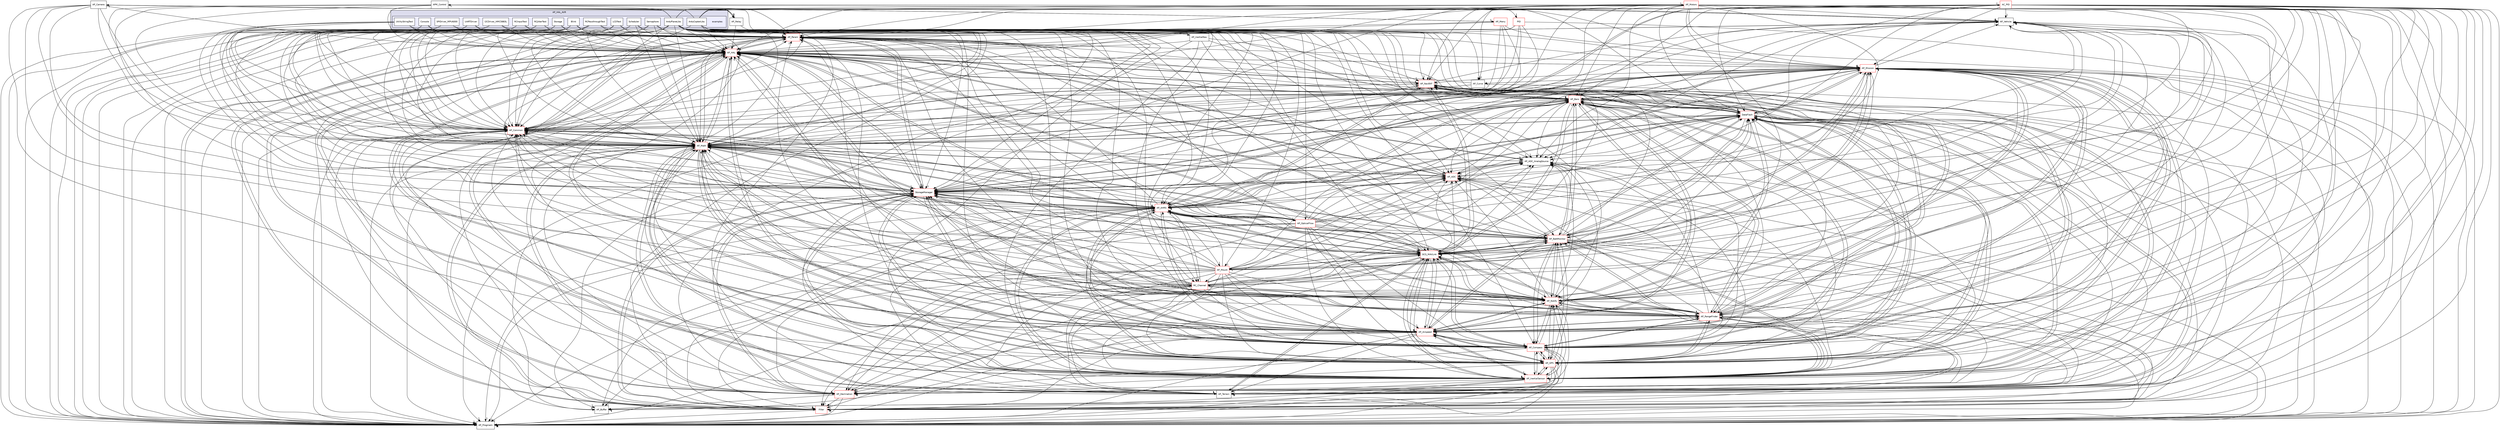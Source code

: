 digraph "libraries/AP_HAL_AVR/examples" {
  compound=true
  node [ fontsize="10", fontname="Helvetica"];
  edge [ labelfontsize="10", labelfontname="Helvetica"];
  subgraph clusterdir_a788fa8059992b455dc670fb6cc9c1a5 {
    graph [ bgcolor="#ddddee", pencolor="black", label="AP_HAL_AVR" fontname="Helvetica", fontsize="10", URL="dir_a788fa8059992b455dc670fb6cc9c1a5.html"]
  subgraph clusterdir_265caf309397f4364643f09b2220b12c {
    graph [ bgcolor="#eeeeff", pencolor="black", label="" URL="dir_265caf309397f4364643f09b2220b12c.html"];
    dir_265caf309397f4364643f09b2220b12c [shape=plaintext label="examples"];
    dir_3f4da47f13cb2e7d71c07982d1e27012 [shape=box label="ArduCopterLibs" color="black" fillcolor="white" style="filled" URL="dir_3f4da47f13cb2e7d71c07982d1e27012.html"];
    dir_2854c7bad033a6402ad3a78d3004e822 [shape=box label="ArduPlaneLibs" color="black" fillcolor="white" style="filled" URL="dir_2854c7bad033a6402ad3a78d3004e822.html"];
    dir_b2c3c07f1fc2471f8e17e1bc27725f75 [shape=box label="Blink" color="black" fillcolor="white" style="filled" URL="dir_b2c3c07f1fc2471f8e17e1bc27725f75.html"];
    dir_be910b52cb89a2bfc4cc06076b04bcb9 [shape=box label="Console" color="black" fillcolor="white" style="filled" URL="dir_be910b52cb89a2bfc4cc06076b04bcb9.html"];
    dir_20e94db60dcbc553da05c0e9d82dabad [shape=box label="I2CDriver_HMC5883L" color="black" fillcolor="white" style="filled" URL="dir_20e94db60dcbc553da05c0e9d82dabad.html"];
    dir_c02cb9e33408ec16b48f853230cfbe53 [shape=box label="LCDTest" color="black" fillcolor="white" style="filled" URL="dir_c02cb9e33408ec16b48f853230cfbe53.html"];
    dir_d2f2ff9c60ce3ac544f7948b669b4174 [shape=box label="RCInputTest" color="black" fillcolor="white" style="filled" URL="dir_d2f2ff9c60ce3ac544f7948b669b4174.html"];
    dir_14cc21e22b3b254d0ac4542da73ff7a7 [shape=box label="RCJitterTest" color="black" fillcolor="white" style="filled" URL="dir_14cc21e22b3b254d0ac4542da73ff7a7.html"];
    dir_19c6b4d43a52461a934d9ec0ff5d1bad [shape=box label="RCPassthroughTest" color="black" fillcolor="white" style="filled" URL="dir_19c6b4d43a52461a934d9ec0ff5d1bad.html"];
    dir_69357c9f840d475c7de5a44d347e9b15 [shape=box label="Scheduler" color="black" fillcolor="white" style="filled" URL="dir_69357c9f840d475c7de5a44d347e9b15.html"];
    dir_d4d493c9dd69d52ae1a35097c2a46bee [shape=box label="Semaphore" color="black" fillcolor="white" style="filled" URL="dir_d4d493c9dd69d52ae1a35097c2a46bee.html"];
    dir_29676df8d88dfd06d416d9fceb3b7ff4 [shape=box label="SPIDriver_MPU6000" color="black" fillcolor="white" style="filled" URL="dir_29676df8d88dfd06d416d9fceb3b7ff4.html"];
    dir_86482568cd5073709c7ac3b6e0e61b11 [shape=box label="Storage" color="black" fillcolor="white" style="filled" URL="dir_86482568cd5073709c7ac3b6e0e61b11.html"];
    dir_6ab752e422adefe9dc69ee4eb25a27de [shape=box label="UARTDriver" color="black" fillcolor="white" style="filled" URL="dir_6ab752e422adefe9dc69ee4eb25a27de.html"];
    dir_89dca9703f0843e99cf2efd1e6b54bc7 [shape=box label="UtilityStringTest" color="black" fillcolor="white" style="filled" URL="dir_89dca9703f0843e99cf2efd1e6b54bc7.html"];
  }
  }
  dir_605736780307584fc5a1e6c30e237454 [shape=box label="AP_Vehicle" URL="dir_605736780307584fc5a1e6c30e237454.html"];
  dir_6c4ef2a31b08355adc4e8d4f9fa3c625 [shape=box label="AP_OpticalFlow" fillcolor="white" style="filled" color="red" URL="dir_6c4ef2a31b08355adc4e8d4f9fa3c625.html"];
  dir_85ad937bf7c11de5c2907a482c9c56bd [shape=box label="AP_AHRS" fillcolor="white" style="filled" color="red" URL="dir_85ad937bf7c11de5c2907a482c9c56bd.html"];
  dir_9517a59ccb1d85d9df7fc09e86ba5740 [shape=box label="RC_Channel" fillcolor="white" style="filled" color="red" URL="dir_9517a59ccb1d85d9df7fc09e86ba5740.html"];
  dir_a7fc19be35497a7ff9f517e98edaea32 [shape=box label="Filter" fillcolor="white" style="filled" color="red" URL="dir_a7fc19be35497a7ff9f517e98edaea32.html"];
  dir_5c7c13415f99a980aec00933a5499141 [shape=box label="AP_Menu" fillcolor="white" style="filled" color="red" URL="dir_5c7c13415f99a980aec00933a5499141.html"];
  dir_be870cb78c6e1bc08f9e4388e1828b4d [shape=box label="GCS_MAVLink" fillcolor="white" style="filled" color="red" URL="dir_be870cb78c6e1bc08f9e4388e1828b4d.html"];
  dir_e79ddc13cd2b4faf04987f849586d280 [shape=box label="AP_Notify" fillcolor="white" style="filled" color="red" URL="dir_e79ddc13cd2b4faf04987f849586d280.html"];
  dir_1cbc10423b2512b31103883361e0123b [shape=box label="AP_HAL" fillcolor="white" style="filled" color="red" URL="dir_1cbc10423b2512b31103883361e0123b.html"];
  dir_e2bd83a63617af771129da87c3dea2f2 [shape=box label="AP_InertialNav" URL="dir_e2bd83a63617af771129da87c3dea2f2.html"];
  dir_200d929b8d5577e7f19dc05ce443c612 [shape=box label="AP_Param" fillcolor="white" style="filled" color="red" URL="dir_200d929b8d5577e7f19dc05ce443c612.html"];
  dir_e2208a4dfd218f697a2a26cf1e819f73 [shape=box label="AP_Motors" fillcolor="white" style="filled" color="red" URL="dir_e2208a4dfd218f697a2a26cf1e819f73.html"];
  dir_f8d151dc119ef4d37afa003c944b490a [shape=box label="AP_InertialSensor" fillcolor="white" style="filled" color="red" URL="dir_f8d151dc119ef4d37afa003c944b490a.html"];
  dir_dc27bcd5d3e114c391ea7ea0e777b78e [shape=box label="AP_GPS" fillcolor="white" style="filled" color="red" URL="dir_dc27bcd5d3e114c391ea7ea0e777b78e.html"];
  dir_881c5116171f3dbd959b4d99310ce5b6 [shape=box label="AP_Buffer" URL="dir_881c5116171f3dbd959b4d99310ce5b6.html"];
  dir_e45b4740ca2377c64753601f0047bb45 [shape=box label="AC_PID" fillcolor="white" style="filled" color="red" URL="dir_e45b4740ca2377c64753601f0047bb45.html"];
  dir_4a7570780595b51b2e72a69353927583 [shape=box label="AP_Relay" URL="dir_4a7570780595b51b2e72a69353927583.html"];
  dir_65717d02e6482fd400ba81c154f53df4 [shape=box label="AP_Compass" fillcolor="white" style="filled" color="red" URL="dir_65717d02e6482fd400ba81c154f53df4.html"];
  dir_1b0f135edbb36da915a2451145b8ec2a [shape=box label="AP_Curve" URL="dir_1b0f135edbb36da915a2451145b8ec2a.html"];
  dir_943e52f8581fabc839a1d5cc5644b223 [shape=box label="StorageManager" fillcolor="white" style="filled" color="red" URL="dir_943e52f8581fabc839a1d5cc5644b223.html"];
  dir_50866fe7c3a898cfa96b79f21ec45884 [shape=box label="APM_Control" URL="dir_50866fe7c3a898cfa96b79f21ec45884.html"];
  dir_b76129510ac982b4d1d339675e39410f [shape=box label="AP_Camera" URL="dir_b76129510ac982b4d1d339675e39410f.html"];
  dir_996e8670f125f81a54035ee10c7e09eb [shape=box label="AP_ADC" fillcolor="white" style="filled" color="red" URL="dir_996e8670f125f81a54035ee10c7e09eb.html"];
  dir_f0f1373a5071732c20e016b31c47ef93 [shape=box label="AP_Airspeed" fillcolor="white" style="filled" color="red" URL="dir_f0f1373a5071732c20e016b31c47ef93.html"];
  dir_2db31eccffaa5186f16f2cc3bf0c362d [shape=box label="AP_RangeFinder" fillcolor="white" style="filled" color="red" URL="dir_2db31eccffaa5186f16f2cc3bf0c362d.html"];
  dir_93fb9127672489656ce87df72f6e986d [shape=box label="AP_Math" fillcolor="white" style="filled" color="red" URL="dir_93fb9127672489656ce87df72f6e986d.html"];
  dir_7db4a971a8c593e04169c3b474b45b25 [shape=box label="AP_Baro" fillcolor="white" style="filled" color="red" URL="dir_7db4a971a8c593e04169c3b474b45b25.html"];
  dir_f928a1ceb1b35bc625539098c2ce4b5a [shape=box label="AP_Terrain" URL="dir_f928a1ceb1b35bc625539098c2ce4b5a.html"];
  dir_76c3a7c075633ea7df6dd8cefcefbb8f [shape=box label="AP_Progmem" URL="dir_76c3a7c075633ea7df6dd8cefcefbb8f.html"];
  dir_210b3cddc805c7c91973d20121d570cf [shape=box label="AP_BattMonitor" fillcolor="white" style="filled" color="red" URL="dir_210b3cddc805c7c91973d20121d570cf.html"];
  dir_d9395b8c7ebe31e5b861a3fd94b6f729 [shape=box label="AP_Declination" fillcolor="white" style="filled" color="red" URL="dir_d9395b8c7ebe31e5b861a3fd94b6f729.html"];
  dir_0ccf7e6bb2e4ce3b4c6837831d0ca920 [shape=box label="AP_Mount" fillcolor="white" style="filled" color="red" URL="dir_0ccf7e6bb2e4ce3b4c6837831d0ca920.html"];
  dir_2890775853a43f967b43a1add8667c26 [shape=box label="AP_ADC_AnalogSource" URL="dir_2890775853a43f967b43a1add8667c26.html"];
  dir_242e29ace3fa6181591077366365f947 [shape=box label="PID" fillcolor="white" style="filled" color="red" URL="dir_242e29ace3fa6181591077366365f947.html"];
  dir_df3f4256615fd4197927a84a019a8bd8 [shape=box label="AP_Common" fillcolor="white" style="filled" color="red" URL="dir_df3f4256615fd4197927a84a019a8bd8.html"];
  dir_8d948ab9565677f64d3685937d41488b [shape=box label="DataFlash" fillcolor="white" style="filled" color="red" URL="dir_8d948ab9565677f64d3685937d41488b.html"];
  dir_46edeb859ac943c9ceb605f4bae14ade [shape=box label="AP_NavEKF" fillcolor="white" style="filled" color="red" URL="dir_46edeb859ac943c9ceb605f4bae14ade.html"];
  dir_ba666ef17abd61415700e81def64829e [shape=box label="AP_Mission" fillcolor="white" style="filled" color="red" URL="dir_ba666ef17abd61415700e81def64829e.html"];
  dir_605736780307584fc5a1e6c30e237454->dir_200d929b8d5577e7f19dc05ce443c612 [headlabel="1", labeldistance=1.5 headhref="dir_000163_000144.html"];
  dir_85ad937bf7c11de5c2907a482c9c56bd->dir_605736780307584fc5a1e6c30e237454 [headlabel="2", labeldistance=1.5 headhref="dir_000012_000163.html"];
  dir_85ad937bf7c11de5c2907a482c9c56bd->dir_6c4ef2a31b08355adc4e8d4f9fa3c625 [headlabel="1", labeldistance=1.5 headhref="dir_000012_000138.html"];
  dir_85ad937bf7c11de5c2907a482c9c56bd->dir_9517a59ccb1d85d9df7fc09e86ba5740 [headlabel="1", labeldistance=1.5 headhref="dir_000012_000191.html"];
  dir_85ad937bf7c11de5c2907a482c9c56bd->dir_a7fc19be35497a7ff9f517e98edaea32 [headlabel="1", labeldistance=1.5 headhref="dir_000012_000171.html"];
  dir_85ad937bf7c11de5c2907a482c9c56bd->dir_be870cb78c6e1bc08f9e4388e1828b4d [headlabel="1", labeldistance=1.5 headhref="dir_000012_000177.html"];
  dir_85ad937bf7c11de5c2907a482c9c56bd->dir_e79ddc13cd2b4faf04987f849586d280 [headlabel="1", labeldistance=1.5 headhref="dir_000012_000134.html"];
  dir_85ad937bf7c11de5c2907a482c9c56bd->dir_1cbc10423b2512b31103883361e0123b [headlabel="5", labeldistance=1.5 headhref="dir_000012_000044.html"];
  dir_85ad937bf7c11de5c2907a482c9c56bd->dir_200d929b8d5577e7f19dc05ce443c612 [headlabel="2", labeldistance=1.5 headhref="dir_000012_000144.html"];
  dir_85ad937bf7c11de5c2907a482c9c56bd->dir_f8d151dc119ef4d37afa003c944b490a [headlabel="2", labeldistance=1.5 headhref="dir_000012_000103.html"];
  dir_85ad937bf7c11de5c2907a482c9c56bd->dir_dc27bcd5d3e114c391ea7ea0e777b78e [headlabel="2", labeldistance=1.5 headhref="dir_000012_000040.html"];
  dir_85ad937bf7c11de5c2907a482c9c56bd->dir_881c5116171f3dbd959b4d99310ce5b6 [headlabel="1", labeldistance=1.5 headhref="dir_000012_000026.html"];
  dir_85ad937bf7c11de5c2907a482c9c56bd->dir_65717d02e6482fd400ba81c154f53df4 [headlabel="2", labeldistance=1.5 headhref="dir_000012_000031.html"];
  dir_85ad937bf7c11de5c2907a482c9c56bd->dir_943e52f8581fabc839a1d5cc5644b223 [headlabel="1", labeldistance=1.5 headhref="dir_000012_000195.html"];
  dir_85ad937bf7c11de5c2907a482c9c56bd->dir_996e8670f125f81a54035ee10c7e09eb [headlabel="1", labeldistance=1.5 headhref="dir_000012_000008.html"];
  dir_85ad937bf7c11de5c2907a482c9c56bd->dir_f0f1373a5071732c20e016b31c47ef93 [headlabel="2", labeldistance=1.5 headhref="dir_000012_000015.html"];
  dir_85ad937bf7c11de5c2907a482c9c56bd->dir_2db31eccffaa5186f16f2cc3bf0c362d [headlabel="1", labeldistance=1.5 headhref="dir_000012_000150.html"];
  dir_85ad937bf7c11de5c2907a482c9c56bd->dir_93fb9127672489656ce87df72f6e986d [headlabel="2", labeldistance=1.5 headhref="dir_000012_000111.html"];
  dir_85ad937bf7c11de5c2907a482c9c56bd->dir_7db4a971a8c593e04169c3b474b45b25 [headlabel="2", labeldistance=1.5 headhref="dir_000012_000019.html"];
  dir_85ad937bf7c11de5c2907a482c9c56bd->dir_f928a1ceb1b35bc625539098c2ce4b5a [headlabel="1", labeldistance=1.5 headhref="dir_000012_000162.html"];
  dir_85ad937bf7c11de5c2907a482c9c56bd->dir_76c3a7c075633ea7df6dd8cefcefbb8f [headlabel="1", labeldistance=1.5 headhref="dir_000012_000148.html"];
  dir_85ad937bf7c11de5c2907a482c9c56bd->dir_210b3cddc805c7c91973d20121d570cf [headlabel="1", labeldistance=1.5 headhref="dir_000012_000022.html"];
  dir_85ad937bf7c11de5c2907a482c9c56bd->dir_d9395b8c7ebe31e5b861a3fd94b6f729 [headlabel="1", labeldistance=1.5 headhref="dir_000012_000035.html"];
  dir_85ad937bf7c11de5c2907a482c9c56bd->dir_2890775853a43f967b43a1add8667c26 [headlabel="1", labeldistance=1.5 headhref="dir_000012_000011.html"];
  dir_85ad937bf7c11de5c2907a482c9c56bd->dir_df3f4256615fd4197927a84a019a8bd8 [headlabel="1", labeldistance=1.5 headhref="dir_000012_000028.html"];
  dir_85ad937bf7c11de5c2907a482c9c56bd->dir_8d948ab9565677f64d3685937d41488b [headlabel="1", labeldistance=1.5 headhref="dir_000012_000168.html"];
  dir_85ad937bf7c11de5c2907a482c9c56bd->dir_46edeb859ac943c9ceb605f4bae14ade [headlabel="2", labeldistance=1.5 headhref="dir_000012_000130.html"];
  dir_85ad937bf7c11de5c2907a482c9c56bd->dir_ba666ef17abd61415700e81def64829e [headlabel="1", labeldistance=1.5 headhref="dir_000012_000120.html"];
  dir_6c4ef2a31b08355adc4e8d4f9fa3c625->dir_605736780307584fc5a1e6c30e237454 [headlabel="1", labeldistance=1.5 headhref="dir_000138_000163.html"];
  dir_6c4ef2a31b08355adc4e8d4f9fa3c625->dir_85ad937bf7c11de5c2907a482c9c56bd [headlabel="1", labeldistance=1.5 headhref="dir_000138_000012.html"];
  dir_6c4ef2a31b08355adc4e8d4f9fa3c625->dir_a7fc19be35497a7ff9f517e98edaea32 [headlabel="1", labeldistance=1.5 headhref="dir_000138_000171.html"];
  dir_6c4ef2a31b08355adc4e8d4f9fa3c625->dir_be870cb78c6e1bc08f9e4388e1828b4d [headlabel="1", labeldistance=1.5 headhref="dir_000138_000177.html"];
  dir_6c4ef2a31b08355adc4e8d4f9fa3c625->dir_e79ddc13cd2b4faf04987f849586d280 [headlabel="1", labeldistance=1.5 headhref="dir_000138_000134.html"];
  dir_6c4ef2a31b08355adc4e8d4f9fa3c625->dir_1cbc10423b2512b31103883361e0123b [headlabel="4", labeldistance=1.5 headhref="dir_000138_000044.html"];
  dir_6c4ef2a31b08355adc4e8d4f9fa3c625->dir_200d929b8d5577e7f19dc05ce443c612 [headlabel="1", labeldistance=1.5 headhref="dir_000138_000144.html"];
  dir_6c4ef2a31b08355adc4e8d4f9fa3c625->dir_f8d151dc119ef4d37afa003c944b490a [headlabel="1", labeldistance=1.5 headhref="dir_000138_000103.html"];
  dir_6c4ef2a31b08355adc4e8d4f9fa3c625->dir_dc27bcd5d3e114c391ea7ea0e777b78e [headlabel="1", labeldistance=1.5 headhref="dir_000138_000040.html"];
  dir_6c4ef2a31b08355adc4e8d4f9fa3c625->dir_65717d02e6482fd400ba81c154f53df4 [headlabel="1", labeldistance=1.5 headhref="dir_000138_000031.html"];
  dir_6c4ef2a31b08355adc4e8d4f9fa3c625->dir_943e52f8581fabc839a1d5cc5644b223 [headlabel="1", labeldistance=1.5 headhref="dir_000138_000195.html"];
  dir_6c4ef2a31b08355adc4e8d4f9fa3c625->dir_996e8670f125f81a54035ee10c7e09eb [headlabel="1", labeldistance=1.5 headhref="dir_000138_000008.html"];
  dir_6c4ef2a31b08355adc4e8d4f9fa3c625->dir_f0f1373a5071732c20e016b31c47ef93 [headlabel="1", labeldistance=1.5 headhref="dir_000138_000015.html"];
  dir_6c4ef2a31b08355adc4e8d4f9fa3c625->dir_93fb9127672489656ce87df72f6e986d [headlabel="2", labeldistance=1.5 headhref="dir_000138_000111.html"];
  dir_6c4ef2a31b08355adc4e8d4f9fa3c625->dir_7db4a971a8c593e04169c3b474b45b25 [headlabel="1", labeldistance=1.5 headhref="dir_000138_000019.html"];
  dir_6c4ef2a31b08355adc4e8d4f9fa3c625->dir_f928a1ceb1b35bc625539098c2ce4b5a [headlabel="1", labeldistance=1.5 headhref="dir_000138_000162.html"];
  dir_6c4ef2a31b08355adc4e8d4f9fa3c625->dir_76c3a7c075633ea7df6dd8cefcefbb8f [headlabel="2", labeldistance=1.5 headhref="dir_000138_000148.html"];
  dir_6c4ef2a31b08355adc4e8d4f9fa3c625->dir_210b3cddc805c7c91973d20121d570cf [headlabel="1", labeldistance=1.5 headhref="dir_000138_000022.html"];
  dir_6c4ef2a31b08355adc4e8d4f9fa3c625->dir_d9395b8c7ebe31e5b861a3fd94b6f729 [headlabel="1", labeldistance=1.5 headhref="dir_000138_000035.html"];
  dir_6c4ef2a31b08355adc4e8d4f9fa3c625->dir_2890775853a43f967b43a1add8667c26 [headlabel="1", labeldistance=1.5 headhref="dir_000138_000011.html"];
  dir_6c4ef2a31b08355adc4e8d4f9fa3c625->dir_df3f4256615fd4197927a84a019a8bd8 [headlabel="1", labeldistance=1.5 headhref="dir_000138_000028.html"];
  dir_6c4ef2a31b08355adc4e8d4f9fa3c625->dir_8d948ab9565677f64d3685937d41488b [headlabel="1", labeldistance=1.5 headhref="dir_000138_000168.html"];
  dir_6c4ef2a31b08355adc4e8d4f9fa3c625->dir_ba666ef17abd61415700e81def64829e [headlabel="1", labeldistance=1.5 headhref="dir_000138_000120.html"];
  dir_9517a59ccb1d85d9df7fc09e86ba5740->dir_605736780307584fc5a1e6c30e237454 [headlabel="1", labeldistance=1.5 headhref="dir_000191_000163.html"];
  dir_9517a59ccb1d85d9df7fc09e86ba5740->dir_85ad937bf7c11de5c2907a482c9c56bd [headlabel="1", labeldistance=1.5 headhref="dir_000191_000012.html"];
  dir_9517a59ccb1d85d9df7fc09e86ba5740->dir_a7fc19be35497a7ff9f517e98edaea32 [headlabel="1", labeldistance=1.5 headhref="dir_000191_000171.html"];
  dir_9517a59ccb1d85d9df7fc09e86ba5740->dir_be870cb78c6e1bc08f9e4388e1828b4d [headlabel="1", labeldistance=1.5 headhref="dir_000191_000177.html"];
  dir_9517a59ccb1d85d9df7fc09e86ba5740->dir_e79ddc13cd2b4faf04987f849586d280 [headlabel="1", labeldistance=1.5 headhref="dir_000191_000134.html"];
  dir_9517a59ccb1d85d9df7fc09e86ba5740->dir_1cbc10423b2512b31103883361e0123b [headlabel="4", labeldistance=1.5 headhref="dir_000191_000044.html"];
  dir_9517a59ccb1d85d9df7fc09e86ba5740->dir_200d929b8d5577e7f19dc05ce443c612 [headlabel="2", labeldistance=1.5 headhref="dir_000191_000144.html"];
  dir_9517a59ccb1d85d9df7fc09e86ba5740->dir_f8d151dc119ef4d37afa003c944b490a [headlabel="1", labeldistance=1.5 headhref="dir_000191_000103.html"];
  dir_9517a59ccb1d85d9df7fc09e86ba5740->dir_dc27bcd5d3e114c391ea7ea0e777b78e [headlabel="1", labeldistance=1.5 headhref="dir_000191_000040.html"];
  dir_9517a59ccb1d85d9df7fc09e86ba5740->dir_65717d02e6482fd400ba81c154f53df4 [headlabel="1", labeldistance=1.5 headhref="dir_000191_000031.html"];
  dir_9517a59ccb1d85d9df7fc09e86ba5740->dir_943e52f8581fabc839a1d5cc5644b223 [headlabel="1", labeldistance=1.5 headhref="dir_000191_000195.html"];
  dir_9517a59ccb1d85d9df7fc09e86ba5740->dir_996e8670f125f81a54035ee10c7e09eb [headlabel="1", labeldistance=1.5 headhref="dir_000191_000008.html"];
  dir_9517a59ccb1d85d9df7fc09e86ba5740->dir_f0f1373a5071732c20e016b31c47ef93 [headlabel="1", labeldistance=1.5 headhref="dir_000191_000015.html"];
  dir_9517a59ccb1d85d9df7fc09e86ba5740->dir_2db31eccffaa5186f16f2cc3bf0c362d [headlabel="1", labeldistance=1.5 headhref="dir_000191_000150.html"];
  dir_9517a59ccb1d85d9df7fc09e86ba5740->dir_93fb9127672489656ce87df72f6e986d [headlabel="3", labeldistance=1.5 headhref="dir_000191_000111.html"];
  dir_9517a59ccb1d85d9df7fc09e86ba5740->dir_7db4a971a8c593e04169c3b474b45b25 [headlabel="1", labeldistance=1.5 headhref="dir_000191_000019.html"];
  dir_9517a59ccb1d85d9df7fc09e86ba5740->dir_f928a1ceb1b35bc625539098c2ce4b5a [headlabel="1", labeldistance=1.5 headhref="dir_000191_000162.html"];
  dir_9517a59ccb1d85d9df7fc09e86ba5740->dir_76c3a7c075633ea7df6dd8cefcefbb8f [headlabel="1", labeldistance=1.5 headhref="dir_000191_000148.html"];
  dir_9517a59ccb1d85d9df7fc09e86ba5740->dir_d9395b8c7ebe31e5b861a3fd94b6f729 [headlabel="1", labeldistance=1.5 headhref="dir_000191_000035.html"];
  dir_9517a59ccb1d85d9df7fc09e86ba5740->dir_2890775853a43f967b43a1add8667c26 [headlabel="1", labeldistance=1.5 headhref="dir_000191_000011.html"];
  dir_9517a59ccb1d85d9df7fc09e86ba5740->dir_df3f4256615fd4197927a84a019a8bd8 [headlabel="2", labeldistance=1.5 headhref="dir_000191_000028.html"];
  dir_9517a59ccb1d85d9df7fc09e86ba5740->dir_8d948ab9565677f64d3685937d41488b [headlabel="1", labeldistance=1.5 headhref="dir_000191_000168.html"];
  dir_9517a59ccb1d85d9df7fc09e86ba5740->dir_46edeb859ac943c9ceb605f4bae14ade [headlabel="1", labeldistance=1.5 headhref="dir_000191_000130.html"];
  dir_9517a59ccb1d85d9df7fc09e86ba5740->dir_ba666ef17abd61415700e81def64829e [headlabel="1", labeldistance=1.5 headhref="dir_000191_000120.html"];
  dir_a7fc19be35497a7ff9f517e98edaea32->dir_1cbc10423b2512b31103883361e0123b [headlabel="5", labeldistance=1.5 headhref="dir_000171_000044.html"];
  dir_a7fc19be35497a7ff9f517e98edaea32->dir_200d929b8d5577e7f19dc05ce443c612 [headlabel="4", labeldistance=1.5 headhref="dir_000171_000144.html"];
  dir_a7fc19be35497a7ff9f517e98edaea32->dir_943e52f8581fabc839a1d5cc5644b223 [headlabel="4", labeldistance=1.5 headhref="dir_000171_000195.html"];
  dir_a7fc19be35497a7ff9f517e98edaea32->dir_93fb9127672489656ce87df72f6e986d [headlabel="7", labeldistance=1.5 headhref="dir_000171_000111.html"];
  dir_a7fc19be35497a7ff9f517e98edaea32->dir_76c3a7c075633ea7df6dd8cefcefbb8f [headlabel="4", labeldistance=1.5 headhref="dir_000171_000148.html"];
  dir_a7fc19be35497a7ff9f517e98edaea32->dir_df3f4256615fd4197927a84a019a8bd8 [headlabel="4", labeldistance=1.5 headhref="dir_000171_000028.html"];
  dir_5c7c13415f99a980aec00933a5499141->dir_1cbc10423b2512b31103883361e0123b [headlabel="3", labeldistance=1.5 headhref="dir_000117_000044.html"];
  dir_5c7c13415f99a980aec00933a5499141->dir_200d929b8d5577e7f19dc05ce443c612 [headlabel="1", labeldistance=1.5 headhref="dir_000117_000144.html"];
  dir_5c7c13415f99a980aec00933a5499141->dir_943e52f8581fabc839a1d5cc5644b223 [headlabel="1", labeldistance=1.5 headhref="dir_000117_000195.html"];
  dir_5c7c13415f99a980aec00933a5499141->dir_93fb9127672489656ce87df72f6e986d [headlabel="1", labeldistance=1.5 headhref="dir_000117_000111.html"];
  dir_5c7c13415f99a980aec00933a5499141->dir_76c3a7c075633ea7df6dd8cefcefbb8f [headlabel="2", labeldistance=1.5 headhref="dir_000117_000148.html"];
  dir_5c7c13415f99a980aec00933a5499141->dir_df3f4256615fd4197927a84a019a8bd8 [headlabel="2", labeldistance=1.5 headhref="dir_000117_000028.html"];
  dir_29676df8d88dfd06d416d9fceb3b7ff4->dir_1cbc10423b2512b31103883361e0123b [headlabel="1", labeldistance=1.5 headhref="dir_000084_000044.html"];
  dir_29676df8d88dfd06d416d9fceb3b7ff4->dir_200d929b8d5577e7f19dc05ce443c612 [headlabel="1", labeldistance=1.5 headhref="dir_000084_000144.html"];
  dir_29676df8d88dfd06d416d9fceb3b7ff4->dir_943e52f8581fabc839a1d5cc5644b223 [headlabel="1", labeldistance=1.5 headhref="dir_000084_000195.html"];
  dir_29676df8d88dfd06d416d9fceb3b7ff4->dir_93fb9127672489656ce87df72f6e986d [headlabel="1", labeldistance=1.5 headhref="dir_000084_000111.html"];
  dir_29676df8d88dfd06d416d9fceb3b7ff4->dir_76c3a7c075633ea7df6dd8cefcefbb8f [headlabel="1", labeldistance=1.5 headhref="dir_000084_000148.html"];
  dir_29676df8d88dfd06d416d9fceb3b7ff4->dir_df3f4256615fd4197927a84a019a8bd8 [headlabel="1", labeldistance=1.5 headhref="dir_000084_000028.html"];
  dir_c02cb9e33408ec16b48f853230cfbe53->dir_1cbc10423b2512b31103883361e0123b [headlabel="2", labeldistance=1.5 headhref="dir_000075_000044.html"];
  dir_c02cb9e33408ec16b48f853230cfbe53->dir_200d929b8d5577e7f19dc05ce443c612 [headlabel="1", labeldistance=1.5 headhref="dir_000075_000144.html"];
  dir_c02cb9e33408ec16b48f853230cfbe53->dir_93fb9127672489656ce87df72f6e986d [headlabel="1", labeldistance=1.5 headhref="dir_000075_000111.html"];
  dir_c02cb9e33408ec16b48f853230cfbe53->dir_76c3a7c075633ea7df6dd8cefcefbb8f [headlabel="1", labeldistance=1.5 headhref="dir_000075_000148.html"];
  dir_c02cb9e33408ec16b48f853230cfbe53->dir_df3f4256615fd4197927a84a019a8bd8 [headlabel="1", labeldistance=1.5 headhref="dir_000075_000028.html"];
  dir_86482568cd5073709c7ac3b6e0e61b11->dir_1cbc10423b2512b31103883361e0123b [headlabel="1", labeldistance=1.5 headhref="dir_000085_000044.html"];
  dir_86482568cd5073709c7ac3b6e0e61b11->dir_200d929b8d5577e7f19dc05ce443c612 [headlabel="1", labeldistance=1.5 headhref="dir_000085_000144.html"];
  dir_86482568cd5073709c7ac3b6e0e61b11->dir_943e52f8581fabc839a1d5cc5644b223 [headlabel="1", labeldistance=1.5 headhref="dir_000085_000195.html"];
  dir_86482568cd5073709c7ac3b6e0e61b11->dir_93fb9127672489656ce87df72f6e986d [headlabel="1", labeldistance=1.5 headhref="dir_000085_000111.html"];
  dir_86482568cd5073709c7ac3b6e0e61b11->dir_76c3a7c075633ea7df6dd8cefcefbb8f [headlabel="1", labeldistance=1.5 headhref="dir_000085_000148.html"];
  dir_86482568cd5073709c7ac3b6e0e61b11->dir_df3f4256615fd4197927a84a019a8bd8 [headlabel="1", labeldistance=1.5 headhref="dir_000085_000028.html"];
  dir_be910b52cb89a2bfc4cc06076b04bcb9->dir_1cbc10423b2512b31103883361e0123b [headlabel="1", labeldistance=1.5 headhref="dir_000068_000044.html"];
  dir_be910b52cb89a2bfc4cc06076b04bcb9->dir_200d929b8d5577e7f19dc05ce443c612 [headlabel="1", labeldistance=1.5 headhref="dir_000068_000144.html"];
  dir_be910b52cb89a2bfc4cc06076b04bcb9->dir_943e52f8581fabc839a1d5cc5644b223 [headlabel="1", labeldistance=1.5 headhref="dir_000068_000195.html"];
  dir_be910b52cb89a2bfc4cc06076b04bcb9->dir_93fb9127672489656ce87df72f6e986d [headlabel="1", labeldistance=1.5 headhref="dir_000068_000111.html"];
  dir_be910b52cb89a2bfc4cc06076b04bcb9->dir_76c3a7c075633ea7df6dd8cefcefbb8f [headlabel="1", labeldistance=1.5 headhref="dir_000068_000148.html"];
  dir_be910b52cb89a2bfc4cc06076b04bcb9->dir_df3f4256615fd4197927a84a019a8bd8 [headlabel="1", labeldistance=1.5 headhref="dir_000068_000028.html"];
  dir_89dca9703f0843e99cf2efd1e6b54bc7->dir_1cbc10423b2512b31103883361e0123b [headlabel="1", labeldistance=1.5 headhref="dir_000089_000044.html"];
  dir_89dca9703f0843e99cf2efd1e6b54bc7->dir_200d929b8d5577e7f19dc05ce443c612 [headlabel="1", labeldistance=1.5 headhref="dir_000089_000144.html"];
  dir_89dca9703f0843e99cf2efd1e6b54bc7->dir_943e52f8581fabc839a1d5cc5644b223 [headlabel="1", labeldistance=1.5 headhref="dir_000089_000195.html"];
  dir_89dca9703f0843e99cf2efd1e6b54bc7->dir_93fb9127672489656ce87df72f6e986d [headlabel="1", labeldistance=1.5 headhref="dir_000089_000111.html"];
  dir_89dca9703f0843e99cf2efd1e6b54bc7->dir_76c3a7c075633ea7df6dd8cefcefbb8f [headlabel="1", labeldistance=1.5 headhref="dir_000089_000148.html"];
  dir_89dca9703f0843e99cf2efd1e6b54bc7->dir_df3f4256615fd4197927a84a019a8bd8 [headlabel="1", labeldistance=1.5 headhref="dir_000089_000028.html"];
  dir_be870cb78c6e1bc08f9e4388e1828b4d->dir_605736780307584fc5a1e6c30e237454 [headlabel="1", labeldistance=1.5 headhref="dir_000177_000163.html"];
  dir_be870cb78c6e1bc08f9e4388e1828b4d->dir_85ad937bf7c11de5c2907a482c9c56bd [headlabel="2", labeldistance=1.5 headhref="dir_000177_000012.html"];
  dir_be870cb78c6e1bc08f9e4388e1828b4d->dir_a7fc19be35497a7ff9f517e98edaea32 [headlabel="1", labeldistance=1.5 headhref="dir_000177_000171.html"];
  dir_be870cb78c6e1bc08f9e4388e1828b4d->dir_e79ddc13cd2b4faf04987f849586d280 [headlabel="1", labeldistance=1.5 headhref="dir_000177_000134.html"];
  dir_be870cb78c6e1bc08f9e4388e1828b4d->dir_1cbc10423b2512b31103883361e0123b [headlabel="8", labeldistance=1.5 headhref="dir_000177_000044.html"];
  dir_be870cb78c6e1bc08f9e4388e1828b4d->dir_200d929b8d5577e7f19dc05ce443c612 [headlabel="2", labeldistance=1.5 headhref="dir_000177_000144.html"];
  dir_be870cb78c6e1bc08f9e4388e1828b4d->dir_f8d151dc119ef4d37afa003c944b490a [headlabel="1", labeldistance=1.5 headhref="dir_000177_000103.html"];
  dir_be870cb78c6e1bc08f9e4388e1828b4d->dir_dc27bcd5d3e114c391ea7ea0e777b78e [headlabel="2", labeldistance=1.5 headhref="dir_000177_000040.html"];
  dir_be870cb78c6e1bc08f9e4388e1828b4d->dir_65717d02e6482fd400ba81c154f53df4 [headlabel="1", labeldistance=1.5 headhref="dir_000177_000031.html"];
  dir_be870cb78c6e1bc08f9e4388e1828b4d->dir_943e52f8581fabc839a1d5cc5644b223 [headlabel="1", labeldistance=1.5 headhref="dir_000177_000195.html"];
  dir_be870cb78c6e1bc08f9e4388e1828b4d->dir_996e8670f125f81a54035ee10c7e09eb [headlabel="1", labeldistance=1.5 headhref="dir_000177_000008.html"];
  dir_be870cb78c6e1bc08f9e4388e1828b4d->dir_f0f1373a5071732c20e016b31c47ef93 [headlabel="1", labeldistance=1.5 headhref="dir_000177_000015.html"];
  dir_be870cb78c6e1bc08f9e4388e1828b4d->dir_2db31eccffaa5186f16f2cc3bf0c362d [headlabel="1", labeldistance=1.5 headhref="dir_000177_000150.html"];
  dir_be870cb78c6e1bc08f9e4388e1828b4d->dir_93fb9127672489656ce87df72f6e986d [headlabel="2", labeldistance=1.5 headhref="dir_000177_000111.html"];
  dir_be870cb78c6e1bc08f9e4388e1828b4d->dir_7db4a971a8c593e04169c3b474b45b25 [headlabel="1", labeldistance=1.5 headhref="dir_000177_000019.html"];
  dir_be870cb78c6e1bc08f9e4388e1828b4d->dir_f928a1ceb1b35bc625539098c2ce4b5a [headlabel="1", labeldistance=1.5 headhref="dir_000177_000162.html"];
  dir_be870cb78c6e1bc08f9e4388e1828b4d->dir_76c3a7c075633ea7df6dd8cefcefbb8f [headlabel="1", labeldistance=1.5 headhref="dir_000177_000148.html"];
  dir_be870cb78c6e1bc08f9e4388e1828b4d->dir_210b3cddc805c7c91973d20121d570cf [headlabel="2", labeldistance=1.5 headhref="dir_000177_000022.html"];
  dir_be870cb78c6e1bc08f9e4388e1828b4d->dir_d9395b8c7ebe31e5b861a3fd94b6f729 [headlabel="1", labeldistance=1.5 headhref="dir_000177_000035.html"];
  dir_be870cb78c6e1bc08f9e4388e1828b4d->dir_0ccf7e6bb2e4ce3b4c6837831d0ca920 [headlabel="1", labeldistance=1.5 headhref="dir_000177_000127.html"];
  dir_be870cb78c6e1bc08f9e4388e1828b4d->dir_2890775853a43f967b43a1add8667c26 [headlabel="1", labeldistance=1.5 headhref="dir_000177_000011.html"];
  dir_be870cb78c6e1bc08f9e4388e1828b4d->dir_df3f4256615fd4197927a84a019a8bd8 [headlabel="5", labeldistance=1.5 headhref="dir_000177_000028.html"];
  dir_be870cb78c6e1bc08f9e4388e1828b4d->dir_8d948ab9565677f64d3685937d41488b [headlabel="4", labeldistance=1.5 headhref="dir_000177_000168.html"];
  dir_be870cb78c6e1bc08f9e4388e1828b4d->dir_46edeb859ac943c9ceb605f4bae14ade [headlabel="1", labeldistance=1.5 headhref="dir_000177_000130.html"];
  dir_be870cb78c6e1bc08f9e4388e1828b4d->dir_ba666ef17abd61415700e81def64829e [headlabel="2", labeldistance=1.5 headhref="dir_000177_000120.html"];
  dir_e79ddc13cd2b4faf04987f849586d280->dir_605736780307584fc5a1e6c30e237454 [headlabel="1", labeldistance=1.5 headhref="dir_000134_000163.html"];
  dir_e79ddc13cd2b4faf04987f849586d280->dir_85ad937bf7c11de5c2907a482c9c56bd [headlabel="1", labeldistance=1.5 headhref="dir_000134_000012.html"];
  dir_e79ddc13cd2b4faf04987f849586d280->dir_a7fc19be35497a7ff9f517e98edaea32 [headlabel="1", labeldistance=1.5 headhref="dir_000134_000171.html"];
  dir_e79ddc13cd2b4faf04987f849586d280->dir_be870cb78c6e1bc08f9e4388e1828b4d [headlabel="4", labeldistance=1.5 headhref="dir_000134_000177.html"];
  dir_e79ddc13cd2b4faf04987f849586d280->dir_1cbc10423b2512b31103883361e0123b [headlabel="16", labeldistance=1.5 headhref="dir_000134_000044.html"];
  dir_e79ddc13cd2b4faf04987f849586d280->dir_200d929b8d5577e7f19dc05ce443c612 [headlabel="3", labeldistance=1.5 headhref="dir_000134_000144.html"];
  dir_e79ddc13cd2b4faf04987f849586d280->dir_f8d151dc119ef4d37afa003c944b490a [headlabel="1", labeldistance=1.5 headhref="dir_000134_000103.html"];
  dir_e79ddc13cd2b4faf04987f849586d280->dir_dc27bcd5d3e114c391ea7ea0e777b78e [headlabel="2", labeldistance=1.5 headhref="dir_000134_000040.html"];
  dir_e79ddc13cd2b4faf04987f849586d280->dir_65717d02e6482fd400ba81c154f53df4 [headlabel="1", labeldistance=1.5 headhref="dir_000134_000031.html"];
  dir_e79ddc13cd2b4faf04987f849586d280->dir_943e52f8581fabc839a1d5cc5644b223 [headlabel="2", labeldistance=1.5 headhref="dir_000134_000195.html"];
  dir_e79ddc13cd2b4faf04987f849586d280->dir_996e8670f125f81a54035ee10c7e09eb [headlabel="1", labeldistance=1.5 headhref="dir_000134_000008.html"];
  dir_e79ddc13cd2b4faf04987f849586d280->dir_f0f1373a5071732c20e016b31c47ef93 [headlabel="1", labeldistance=1.5 headhref="dir_000134_000015.html"];
  dir_e79ddc13cd2b4faf04987f849586d280->dir_2db31eccffaa5186f16f2cc3bf0c362d [headlabel="2", labeldistance=1.5 headhref="dir_000134_000150.html"];
  dir_e79ddc13cd2b4faf04987f849586d280->dir_93fb9127672489656ce87df72f6e986d [headlabel="4", labeldistance=1.5 headhref="dir_000134_000111.html"];
  dir_e79ddc13cd2b4faf04987f849586d280->dir_7db4a971a8c593e04169c3b474b45b25 [headlabel="1", labeldistance=1.5 headhref="dir_000134_000019.html"];
  dir_e79ddc13cd2b4faf04987f849586d280->dir_f928a1ceb1b35bc625539098c2ce4b5a [headlabel="1", labeldistance=1.5 headhref="dir_000134_000162.html"];
  dir_e79ddc13cd2b4faf04987f849586d280->dir_76c3a7c075633ea7df6dd8cefcefbb8f [headlabel="2", labeldistance=1.5 headhref="dir_000134_000148.html"];
  dir_e79ddc13cd2b4faf04987f849586d280->dir_210b3cddc805c7c91973d20121d570cf [headlabel="1", labeldistance=1.5 headhref="dir_000134_000022.html"];
  dir_e79ddc13cd2b4faf04987f849586d280->dir_d9395b8c7ebe31e5b861a3fd94b6f729 [headlabel="1", labeldistance=1.5 headhref="dir_000134_000035.html"];
  dir_e79ddc13cd2b4faf04987f849586d280->dir_2890775853a43f967b43a1add8667c26 [headlabel="1", labeldistance=1.5 headhref="dir_000134_000011.html"];
  dir_e79ddc13cd2b4faf04987f849586d280->dir_df3f4256615fd4197927a84a019a8bd8 [headlabel="6", labeldistance=1.5 headhref="dir_000134_000028.html"];
  dir_e79ddc13cd2b4faf04987f849586d280->dir_8d948ab9565677f64d3685937d41488b [headlabel="1", labeldistance=1.5 headhref="dir_000134_000168.html"];
  dir_e79ddc13cd2b4faf04987f849586d280->dir_46edeb859ac943c9ceb605f4bae14ade [headlabel="1", labeldistance=1.5 headhref="dir_000134_000130.html"];
  dir_e79ddc13cd2b4faf04987f849586d280->dir_ba666ef17abd61415700e81def64829e [headlabel="1", labeldistance=1.5 headhref="dir_000134_000120.html"];
  dir_19c6b4d43a52461a934d9ec0ff5d1bad->dir_1cbc10423b2512b31103883361e0123b [headlabel="1", labeldistance=1.5 headhref="dir_000078_000044.html"];
  dir_19c6b4d43a52461a934d9ec0ff5d1bad->dir_200d929b8d5577e7f19dc05ce443c612 [headlabel="1", labeldistance=1.5 headhref="dir_000078_000144.html"];
  dir_19c6b4d43a52461a934d9ec0ff5d1bad->dir_943e52f8581fabc839a1d5cc5644b223 [headlabel="1", labeldistance=1.5 headhref="dir_000078_000195.html"];
  dir_19c6b4d43a52461a934d9ec0ff5d1bad->dir_93fb9127672489656ce87df72f6e986d [headlabel="1", labeldistance=1.5 headhref="dir_000078_000111.html"];
  dir_19c6b4d43a52461a934d9ec0ff5d1bad->dir_76c3a7c075633ea7df6dd8cefcefbb8f [headlabel="1", labeldistance=1.5 headhref="dir_000078_000148.html"];
  dir_19c6b4d43a52461a934d9ec0ff5d1bad->dir_df3f4256615fd4197927a84a019a8bd8 [headlabel="1", labeldistance=1.5 headhref="dir_000078_000028.html"];
  dir_69357c9f840d475c7de5a44d347e9b15->dir_1cbc10423b2512b31103883361e0123b [headlabel="1", labeldistance=1.5 headhref="dir_000080_000044.html"];
  dir_69357c9f840d475c7de5a44d347e9b15->dir_200d929b8d5577e7f19dc05ce443c612 [headlabel="1", labeldistance=1.5 headhref="dir_000080_000144.html"];
  dir_69357c9f840d475c7de5a44d347e9b15->dir_93fb9127672489656ce87df72f6e986d [headlabel="1", labeldistance=1.5 headhref="dir_000080_000111.html"];
  dir_69357c9f840d475c7de5a44d347e9b15->dir_76c3a7c075633ea7df6dd8cefcefbb8f [headlabel="1", labeldistance=1.5 headhref="dir_000080_000148.html"];
  dir_69357c9f840d475c7de5a44d347e9b15->dir_df3f4256615fd4197927a84a019a8bd8 [headlabel="1", labeldistance=1.5 headhref="dir_000080_000028.html"];
  dir_1cbc10423b2512b31103883361e0123b->dir_605736780307584fc5a1e6c30e237454 [headlabel="5", labeldistance=1.5 headhref="dir_000044_000163.html"];
  dir_1cbc10423b2512b31103883361e0123b->dir_85ad937bf7c11de5c2907a482c9c56bd [headlabel="5", labeldistance=1.5 headhref="dir_000044_000012.html"];
  dir_1cbc10423b2512b31103883361e0123b->dir_a7fc19be35497a7ff9f517e98edaea32 [headlabel="5", labeldistance=1.5 headhref="dir_000044_000171.html"];
  dir_1cbc10423b2512b31103883361e0123b->dir_be870cb78c6e1bc08f9e4388e1828b4d [headlabel="5", labeldistance=1.5 headhref="dir_000044_000177.html"];
  dir_1cbc10423b2512b31103883361e0123b->dir_e79ddc13cd2b4faf04987f849586d280 [headlabel="5", labeldistance=1.5 headhref="dir_000044_000134.html"];
  dir_1cbc10423b2512b31103883361e0123b->dir_200d929b8d5577e7f19dc05ce443c612 [headlabel="6", labeldistance=1.5 headhref="dir_000044_000144.html"];
  dir_1cbc10423b2512b31103883361e0123b->dir_f8d151dc119ef4d37afa003c944b490a [headlabel="5", labeldistance=1.5 headhref="dir_000044_000103.html"];
  dir_1cbc10423b2512b31103883361e0123b->dir_dc27bcd5d3e114c391ea7ea0e777b78e [headlabel="5", labeldistance=1.5 headhref="dir_000044_000040.html"];
  dir_1cbc10423b2512b31103883361e0123b->dir_65717d02e6482fd400ba81c154f53df4 [headlabel="5", labeldistance=1.5 headhref="dir_000044_000031.html"];
  dir_1cbc10423b2512b31103883361e0123b->dir_943e52f8581fabc839a1d5cc5644b223 [headlabel="6", labeldistance=1.5 headhref="dir_000044_000195.html"];
  dir_1cbc10423b2512b31103883361e0123b->dir_996e8670f125f81a54035ee10c7e09eb [headlabel="5", labeldistance=1.5 headhref="dir_000044_000008.html"];
  dir_1cbc10423b2512b31103883361e0123b->dir_f0f1373a5071732c20e016b31c47ef93 [headlabel="5", labeldistance=1.5 headhref="dir_000044_000015.html"];
  dir_1cbc10423b2512b31103883361e0123b->dir_2db31eccffaa5186f16f2cc3bf0c362d [headlabel="5", labeldistance=1.5 headhref="dir_000044_000150.html"];
  dir_1cbc10423b2512b31103883361e0123b->dir_93fb9127672489656ce87df72f6e986d [headlabel="7", labeldistance=1.5 headhref="dir_000044_000111.html"];
  dir_1cbc10423b2512b31103883361e0123b->dir_7db4a971a8c593e04169c3b474b45b25 [headlabel="5", labeldistance=1.5 headhref="dir_000044_000019.html"];
  dir_1cbc10423b2512b31103883361e0123b->dir_f928a1ceb1b35bc625539098c2ce4b5a [headlabel="5", labeldistance=1.5 headhref="dir_000044_000162.html"];
  dir_1cbc10423b2512b31103883361e0123b->dir_76c3a7c075633ea7df6dd8cefcefbb8f [headlabel="10", labeldistance=1.5 headhref="dir_000044_000148.html"];
  dir_1cbc10423b2512b31103883361e0123b->dir_210b3cddc805c7c91973d20121d570cf [headlabel="5", labeldistance=1.5 headhref="dir_000044_000022.html"];
  dir_1cbc10423b2512b31103883361e0123b->dir_d9395b8c7ebe31e5b861a3fd94b6f729 [headlabel="5", labeldistance=1.5 headhref="dir_000044_000035.html"];
  dir_1cbc10423b2512b31103883361e0123b->dir_2890775853a43f967b43a1add8667c26 [headlabel="5", labeldistance=1.5 headhref="dir_000044_000011.html"];
  dir_1cbc10423b2512b31103883361e0123b->dir_df3f4256615fd4197927a84a019a8bd8 [headlabel="7", labeldistance=1.5 headhref="dir_000044_000028.html"];
  dir_1cbc10423b2512b31103883361e0123b->dir_8d948ab9565677f64d3685937d41488b [headlabel="5", labeldistance=1.5 headhref="dir_000044_000168.html"];
  dir_1cbc10423b2512b31103883361e0123b->dir_46edeb859ac943c9ceb605f4bae14ade [headlabel="5", labeldistance=1.5 headhref="dir_000044_000130.html"];
  dir_1cbc10423b2512b31103883361e0123b->dir_ba666ef17abd61415700e81def64829e [headlabel="5", labeldistance=1.5 headhref="dir_000044_000120.html"];
  dir_e2bd83a63617af771129da87c3dea2f2->dir_85ad937bf7c11de5c2907a482c9c56bd [headlabel="1", labeldistance=1.5 headhref="dir_000102_000012.html"];
  dir_e2bd83a63617af771129da87c3dea2f2->dir_1cbc10423b2512b31103883361e0123b [headlabel="1", labeldistance=1.5 headhref="dir_000102_000044.html"];
  dir_e2bd83a63617af771129da87c3dea2f2->dir_f8d151dc119ef4d37afa003c944b490a [headlabel="1", labeldistance=1.5 headhref="dir_000102_000103.html"];
  dir_e2bd83a63617af771129da87c3dea2f2->dir_881c5116171f3dbd959b4d99310ce5b6 [headlabel="1", labeldistance=1.5 headhref="dir_000102_000026.html"];
  dir_e2bd83a63617af771129da87c3dea2f2->dir_7db4a971a8c593e04169c3b474b45b25 [headlabel="1", labeldistance=1.5 headhref="dir_000102_000019.html"];
  dir_e2bd83a63617af771129da87c3dea2f2->dir_46edeb859ac943c9ceb605f4bae14ade [headlabel="2", labeldistance=1.5 headhref="dir_000102_000130.html"];
  dir_3f4da47f13cb2e7d71c07982d1e27012->dir_605736780307584fc5a1e6c30e237454 [headlabel="1", labeldistance=1.5 headhref="dir_000064_000163.html"];
  dir_3f4da47f13cb2e7d71c07982d1e27012->dir_6c4ef2a31b08355adc4e8d4f9fa3c625 [headlabel="1", labeldistance=1.5 headhref="dir_000064_000138.html"];
  dir_3f4da47f13cb2e7d71c07982d1e27012->dir_85ad937bf7c11de5c2907a482c9c56bd [headlabel="1", labeldistance=1.5 headhref="dir_000064_000012.html"];
  dir_3f4da47f13cb2e7d71c07982d1e27012->dir_9517a59ccb1d85d9df7fc09e86ba5740 [headlabel="1", labeldistance=1.5 headhref="dir_000064_000191.html"];
  dir_3f4da47f13cb2e7d71c07982d1e27012->dir_a7fc19be35497a7ff9f517e98edaea32 [headlabel="1", labeldistance=1.5 headhref="dir_000064_000171.html"];
  dir_3f4da47f13cb2e7d71c07982d1e27012->dir_5c7c13415f99a980aec00933a5499141 [headlabel="1", labeldistance=1.5 headhref="dir_000064_000117.html"];
  dir_3f4da47f13cb2e7d71c07982d1e27012->dir_be870cb78c6e1bc08f9e4388e1828b4d [headlabel="1", labeldistance=1.5 headhref="dir_000064_000177.html"];
  dir_3f4da47f13cb2e7d71c07982d1e27012->dir_e79ddc13cd2b4faf04987f849586d280 [headlabel="1", labeldistance=1.5 headhref="dir_000064_000134.html"];
  dir_3f4da47f13cb2e7d71c07982d1e27012->dir_1cbc10423b2512b31103883361e0123b [headlabel="1", labeldistance=1.5 headhref="dir_000064_000044.html"];
  dir_3f4da47f13cb2e7d71c07982d1e27012->dir_e2bd83a63617af771129da87c3dea2f2 [headlabel="1", labeldistance=1.5 headhref="dir_000064_000102.html"];
  dir_3f4da47f13cb2e7d71c07982d1e27012->dir_200d929b8d5577e7f19dc05ce443c612 [headlabel="1", labeldistance=1.5 headhref="dir_000064_000144.html"];
  dir_3f4da47f13cb2e7d71c07982d1e27012->dir_e2208a4dfd218f697a2a26cf1e819f73 [headlabel="1", labeldistance=1.5 headhref="dir_000064_000123.html"];
  dir_3f4da47f13cb2e7d71c07982d1e27012->dir_f8d151dc119ef4d37afa003c944b490a [headlabel="1", labeldistance=1.5 headhref="dir_000064_000103.html"];
  dir_3f4da47f13cb2e7d71c07982d1e27012->dir_dc27bcd5d3e114c391ea7ea0e777b78e [headlabel="1", labeldistance=1.5 headhref="dir_000064_000040.html"];
  dir_3f4da47f13cb2e7d71c07982d1e27012->dir_881c5116171f3dbd959b4d99310ce5b6 [headlabel="1", labeldistance=1.5 headhref="dir_000064_000026.html"];
  dir_3f4da47f13cb2e7d71c07982d1e27012->dir_e45b4740ca2377c64753601f0047bb45 [headlabel="2", labeldistance=1.5 headhref="dir_000064_000003.html"];
  dir_3f4da47f13cb2e7d71c07982d1e27012->dir_4a7570780595b51b2e72a69353927583 [headlabel="1", labeldistance=1.5 headhref="dir_000064_000154.html"];
  dir_3f4da47f13cb2e7d71c07982d1e27012->dir_65717d02e6482fd400ba81c154f53df4 [headlabel="1", labeldistance=1.5 headhref="dir_000064_000031.html"];
  dir_3f4da47f13cb2e7d71c07982d1e27012->dir_1b0f135edbb36da915a2451145b8ec2a [headlabel="1", labeldistance=1.5 headhref="dir_000064_000034.html"];
  dir_3f4da47f13cb2e7d71c07982d1e27012->dir_943e52f8581fabc839a1d5cc5644b223 [headlabel="1", labeldistance=1.5 headhref="dir_000064_000195.html"];
  dir_3f4da47f13cb2e7d71c07982d1e27012->dir_b76129510ac982b4d1d339675e39410f [headlabel="1", labeldistance=1.5 headhref="dir_000064_000027.html"];
  dir_3f4da47f13cb2e7d71c07982d1e27012->dir_996e8670f125f81a54035ee10c7e09eb [headlabel="1", labeldistance=1.5 headhref="dir_000064_000008.html"];
  dir_3f4da47f13cb2e7d71c07982d1e27012->dir_f0f1373a5071732c20e016b31c47ef93 [headlabel="1", labeldistance=1.5 headhref="dir_000064_000015.html"];
  dir_3f4da47f13cb2e7d71c07982d1e27012->dir_2db31eccffaa5186f16f2cc3bf0c362d [headlabel="1", labeldistance=1.5 headhref="dir_000064_000150.html"];
  dir_3f4da47f13cb2e7d71c07982d1e27012->dir_93fb9127672489656ce87df72f6e986d [headlabel="1", labeldistance=1.5 headhref="dir_000064_000111.html"];
  dir_3f4da47f13cb2e7d71c07982d1e27012->dir_7db4a971a8c593e04169c3b474b45b25 [headlabel="1", labeldistance=1.5 headhref="dir_000064_000019.html"];
  dir_3f4da47f13cb2e7d71c07982d1e27012->dir_f928a1ceb1b35bc625539098c2ce4b5a [headlabel="1", labeldistance=1.5 headhref="dir_000064_000162.html"];
  dir_3f4da47f13cb2e7d71c07982d1e27012->dir_76c3a7c075633ea7df6dd8cefcefbb8f [headlabel="1", labeldistance=1.5 headhref="dir_000064_000148.html"];
  dir_3f4da47f13cb2e7d71c07982d1e27012->dir_210b3cddc805c7c91973d20121d570cf [headlabel="1", labeldistance=1.5 headhref="dir_000064_000022.html"];
  dir_3f4da47f13cb2e7d71c07982d1e27012->dir_d9395b8c7ebe31e5b861a3fd94b6f729 [headlabel="1", labeldistance=1.5 headhref="dir_000064_000035.html"];
  dir_3f4da47f13cb2e7d71c07982d1e27012->dir_0ccf7e6bb2e4ce3b4c6837831d0ca920 [headlabel="1", labeldistance=1.5 headhref="dir_000064_000127.html"];
  dir_3f4da47f13cb2e7d71c07982d1e27012->dir_2890775853a43f967b43a1add8667c26 [headlabel="1", labeldistance=1.5 headhref="dir_000064_000011.html"];
  dir_3f4da47f13cb2e7d71c07982d1e27012->dir_df3f4256615fd4197927a84a019a8bd8 [headlabel="1", labeldistance=1.5 headhref="dir_000064_000028.html"];
  dir_3f4da47f13cb2e7d71c07982d1e27012->dir_8d948ab9565677f64d3685937d41488b [headlabel="1", labeldistance=1.5 headhref="dir_000064_000168.html"];
  dir_3f4da47f13cb2e7d71c07982d1e27012->dir_46edeb859ac943c9ceb605f4bae14ade [headlabel="2", labeldistance=1.5 headhref="dir_000064_000130.html"];
  dir_3f4da47f13cb2e7d71c07982d1e27012->dir_ba666ef17abd61415700e81def64829e [headlabel="1", labeldistance=1.5 headhref="dir_000064_000120.html"];
  dir_d2f2ff9c60ce3ac544f7948b669b4174->dir_1cbc10423b2512b31103883361e0123b [headlabel="1", labeldistance=1.5 headhref="dir_000076_000044.html"];
  dir_d2f2ff9c60ce3ac544f7948b669b4174->dir_200d929b8d5577e7f19dc05ce443c612 [headlabel="1", labeldistance=1.5 headhref="dir_000076_000144.html"];
  dir_d2f2ff9c60ce3ac544f7948b669b4174->dir_943e52f8581fabc839a1d5cc5644b223 [headlabel="1", labeldistance=1.5 headhref="dir_000076_000195.html"];
  dir_d2f2ff9c60ce3ac544f7948b669b4174->dir_93fb9127672489656ce87df72f6e986d [headlabel="1", labeldistance=1.5 headhref="dir_000076_000111.html"];
  dir_d2f2ff9c60ce3ac544f7948b669b4174->dir_76c3a7c075633ea7df6dd8cefcefbb8f [headlabel="1", labeldistance=1.5 headhref="dir_000076_000148.html"];
  dir_d2f2ff9c60ce3ac544f7948b669b4174->dir_df3f4256615fd4197927a84a019a8bd8 [headlabel="1", labeldistance=1.5 headhref="dir_000076_000028.html"];
  dir_200d929b8d5577e7f19dc05ce443c612->dir_1cbc10423b2512b31103883361e0123b [headlabel="2", labeldistance=1.5 headhref="dir_000144_000044.html"];
  dir_200d929b8d5577e7f19dc05ce443c612->dir_943e52f8581fabc839a1d5cc5644b223 [headlabel="1", labeldistance=1.5 headhref="dir_000144_000195.html"];
  dir_200d929b8d5577e7f19dc05ce443c612->dir_93fb9127672489656ce87df72f6e986d [headlabel="1", labeldistance=1.5 headhref="dir_000144_000111.html"];
  dir_200d929b8d5577e7f19dc05ce443c612->dir_76c3a7c075633ea7df6dd8cefcefbb8f [headlabel="1", labeldistance=1.5 headhref="dir_000144_000148.html"];
  dir_200d929b8d5577e7f19dc05ce443c612->dir_df3f4256615fd4197927a84a019a8bd8 [headlabel="1", labeldistance=1.5 headhref="dir_000144_000028.html"];
  dir_f8d151dc119ef4d37afa003c944b490a->dir_605736780307584fc5a1e6c30e237454 [headlabel="3", labeldistance=1.5 headhref="dir_000103_000163.html"];
  dir_f8d151dc119ef4d37afa003c944b490a->dir_85ad937bf7c11de5c2907a482c9c56bd [headlabel="2", labeldistance=1.5 headhref="dir_000103_000012.html"];
  dir_f8d151dc119ef4d37afa003c944b490a->dir_a7fc19be35497a7ff9f517e98edaea32 [headlabel="14", labeldistance=1.5 headhref="dir_000103_000171.html"];
  dir_f8d151dc119ef4d37afa003c944b490a->dir_be870cb78c6e1bc08f9e4388e1828b4d [headlabel="5", labeldistance=1.5 headhref="dir_000103_000177.html"];
  dir_f8d151dc119ef4d37afa003c944b490a->dir_e79ddc13cd2b4faf04987f849586d280 [headlabel="3", labeldistance=1.5 headhref="dir_000103_000134.html"];
  dir_f8d151dc119ef4d37afa003c944b490a->dir_1cbc10423b2512b31103883361e0123b [headlabel="29", labeldistance=1.5 headhref="dir_000103_000044.html"];
  dir_f8d151dc119ef4d37afa003c944b490a->dir_200d929b8d5577e7f19dc05ce443c612 [headlabel="2", labeldistance=1.5 headhref="dir_000103_000144.html"];
  dir_f8d151dc119ef4d37afa003c944b490a->dir_dc27bcd5d3e114c391ea7ea0e777b78e [headlabel="2", labeldistance=1.5 headhref="dir_000103_000040.html"];
  dir_f8d151dc119ef4d37afa003c944b490a->dir_65717d02e6482fd400ba81c154f53df4 [headlabel="2", labeldistance=1.5 headhref="dir_000103_000031.html"];
  dir_f8d151dc119ef4d37afa003c944b490a->dir_943e52f8581fabc839a1d5cc5644b223 [headlabel="2", labeldistance=1.5 headhref="dir_000103_000195.html"];
  dir_f8d151dc119ef4d37afa003c944b490a->dir_996e8670f125f81a54035ee10c7e09eb [headlabel="3", labeldistance=1.5 headhref="dir_000103_000008.html"];
  dir_f8d151dc119ef4d37afa003c944b490a->dir_f0f1373a5071732c20e016b31c47ef93 [headlabel="2", labeldistance=1.5 headhref="dir_000103_000015.html"];
  dir_f8d151dc119ef4d37afa003c944b490a->dir_2db31eccffaa5186f16f2cc3bf0c362d [headlabel="2", labeldistance=1.5 headhref="dir_000103_000150.html"];
  dir_f8d151dc119ef4d37afa003c944b490a->dir_93fb9127672489656ce87df72f6e986d [headlabel="11", labeldistance=1.5 headhref="dir_000103_000111.html"];
  dir_f8d151dc119ef4d37afa003c944b490a->dir_7db4a971a8c593e04169c3b474b45b25 [headlabel="2", labeldistance=1.5 headhref="dir_000103_000019.html"];
  dir_f8d151dc119ef4d37afa003c944b490a->dir_f928a1ceb1b35bc625539098c2ce4b5a [headlabel="2", labeldistance=1.5 headhref="dir_000103_000162.html"];
  dir_f8d151dc119ef4d37afa003c944b490a->dir_76c3a7c075633ea7df6dd8cefcefbb8f [headlabel="11", labeldistance=1.5 headhref="dir_000103_000148.html"];
  dir_f8d151dc119ef4d37afa003c944b490a->dir_210b3cddc805c7c91973d20121d570cf [headlabel="2", labeldistance=1.5 headhref="dir_000103_000022.html"];
  dir_f8d151dc119ef4d37afa003c944b490a->dir_d9395b8c7ebe31e5b861a3fd94b6f729 [headlabel="2", labeldistance=1.5 headhref="dir_000103_000035.html"];
  dir_f8d151dc119ef4d37afa003c944b490a->dir_2890775853a43f967b43a1add8667c26 [headlabel="2", labeldistance=1.5 headhref="dir_000103_000011.html"];
  dir_f8d151dc119ef4d37afa003c944b490a->dir_df3f4256615fd4197927a84a019a8bd8 [headlabel="3", labeldistance=1.5 headhref="dir_000103_000028.html"];
  dir_f8d151dc119ef4d37afa003c944b490a->dir_8d948ab9565677f64d3685937d41488b [headlabel="3", labeldistance=1.5 headhref="dir_000103_000168.html"];
  dir_f8d151dc119ef4d37afa003c944b490a->dir_46edeb859ac943c9ceb605f4bae14ade [headlabel="2", labeldistance=1.5 headhref="dir_000103_000130.html"];
  dir_f8d151dc119ef4d37afa003c944b490a->dir_ba666ef17abd61415700e81def64829e [headlabel="2", labeldistance=1.5 headhref="dir_000103_000120.html"];
  dir_e2208a4dfd218f697a2a26cf1e819f73->dir_605736780307584fc5a1e6c30e237454 [headlabel="2", labeldistance=1.5 headhref="dir_000123_000163.html"];
  dir_e2208a4dfd218f697a2a26cf1e819f73->dir_85ad937bf7c11de5c2907a482c9c56bd [headlabel="2", labeldistance=1.5 headhref="dir_000123_000012.html"];
  dir_e2208a4dfd218f697a2a26cf1e819f73->dir_9517a59ccb1d85d9df7fc09e86ba5740 [headlabel="13", labeldistance=1.5 headhref="dir_000123_000191.html"];
  dir_e2208a4dfd218f697a2a26cf1e819f73->dir_a7fc19be35497a7ff9f517e98edaea32 [headlabel="3", labeldistance=1.5 headhref="dir_000123_000171.html"];
  dir_e2208a4dfd218f697a2a26cf1e819f73->dir_be870cb78c6e1bc08f9e4388e1828b4d [headlabel="2", labeldistance=1.5 headhref="dir_000123_000177.html"];
  dir_e2208a4dfd218f697a2a26cf1e819f73->dir_e79ddc13cd2b4faf04987f849586d280 [headlabel="3", labeldistance=1.5 headhref="dir_000123_000134.html"];
  dir_e2208a4dfd218f697a2a26cf1e819f73->dir_1cbc10423b2512b31103883361e0123b [headlabel="8", labeldistance=1.5 headhref="dir_000123_000044.html"];
  dir_e2208a4dfd218f697a2a26cf1e819f73->dir_200d929b8d5577e7f19dc05ce443c612 [headlabel="2", labeldistance=1.5 headhref="dir_000123_000144.html"];
  dir_e2208a4dfd218f697a2a26cf1e819f73->dir_f8d151dc119ef4d37afa003c944b490a [headlabel="2", labeldistance=1.5 headhref="dir_000123_000103.html"];
  dir_e2208a4dfd218f697a2a26cf1e819f73->dir_dc27bcd5d3e114c391ea7ea0e777b78e [headlabel="2", labeldistance=1.5 headhref="dir_000123_000040.html"];
  dir_e2208a4dfd218f697a2a26cf1e819f73->dir_65717d02e6482fd400ba81c154f53df4 [headlabel="2", labeldistance=1.5 headhref="dir_000123_000031.html"];
  dir_e2208a4dfd218f697a2a26cf1e819f73->dir_1b0f135edbb36da915a2451145b8ec2a [headlabel="2", labeldistance=1.5 headhref="dir_000123_000034.html"];
  dir_e2208a4dfd218f697a2a26cf1e819f73->dir_943e52f8581fabc839a1d5cc5644b223 [headlabel="2", labeldistance=1.5 headhref="dir_000123_000195.html"];
  dir_e2208a4dfd218f697a2a26cf1e819f73->dir_996e8670f125f81a54035ee10c7e09eb [headlabel="2", labeldistance=1.5 headhref="dir_000123_000008.html"];
  dir_e2208a4dfd218f697a2a26cf1e819f73->dir_f0f1373a5071732c20e016b31c47ef93 [headlabel="2", labeldistance=1.5 headhref="dir_000123_000015.html"];
  dir_e2208a4dfd218f697a2a26cf1e819f73->dir_2db31eccffaa5186f16f2cc3bf0c362d [headlabel="2", labeldistance=1.5 headhref="dir_000123_000150.html"];
  dir_e2208a4dfd218f697a2a26cf1e819f73->dir_93fb9127672489656ce87df72f6e986d [headlabel="16", labeldistance=1.5 headhref="dir_000123_000111.html"];
  dir_e2208a4dfd218f697a2a26cf1e819f73->dir_7db4a971a8c593e04169c3b474b45b25 [headlabel="2", labeldistance=1.5 headhref="dir_000123_000019.html"];
  dir_e2208a4dfd218f697a2a26cf1e819f73->dir_f928a1ceb1b35bc625539098c2ce4b5a [headlabel="2", labeldistance=1.5 headhref="dir_000123_000162.html"];
  dir_e2208a4dfd218f697a2a26cf1e819f73->dir_76c3a7c075633ea7df6dd8cefcefbb8f [headlabel="3", labeldistance=1.5 headhref="dir_000123_000148.html"];
  dir_e2208a4dfd218f697a2a26cf1e819f73->dir_210b3cddc805c7c91973d20121d570cf [headlabel="2", labeldistance=1.5 headhref="dir_000123_000022.html"];
  dir_e2208a4dfd218f697a2a26cf1e819f73->dir_d9395b8c7ebe31e5b861a3fd94b6f729 [headlabel="2", labeldistance=1.5 headhref="dir_000123_000035.html"];
  dir_e2208a4dfd218f697a2a26cf1e819f73->dir_2890775853a43f967b43a1add8667c26 [headlabel="2", labeldistance=1.5 headhref="dir_000123_000011.html"];
  dir_e2208a4dfd218f697a2a26cf1e819f73->dir_df3f4256615fd4197927a84a019a8bd8 [headlabel="13", labeldistance=1.5 headhref="dir_000123_000028.html"];
  dir_e2208a4dfd218f697a2a26cf1e819f73->dir_8d948ab9565677f64d3685937d41488b [headlabel="2", labeldistance=1.5 headhref="dir_000123_000168.html"];
  dir_e2208a4dfd218f697a2a26cf1e819f73->dir_46edeb859ac943c9ceb605f4bae14ade [headlabel="2", labeldistance=1.5 headhref="dir_000123_000130.html"];
  dir_e2208a4dfd218f697a2a26cf1e819f73->dir_ba666ef17abd61415700e81def64829e [headlabel="2", labeldistance=1.5 headhref="dir_000123_000120.html"];
  dir_dc27bcd5d3e114c391ea7ea0e777b78e->dir_605736780307584fc5a1e6c30e237454 [headlabel="3", labeldistance=1.5 headhref="dir_000040_000163.html"];
  dir_dc27bcd5d3e114c391ea7ea0e777b78e->dir_85ad937bf7c11de5c2907a482c9c56bd [headlabel="2", labeldistance=1.5 headhref="dir_000040_000012.html"];
  dir_dc27bcd5d3e114c391ea7ea0e777b78e->dir_a7fc19be35497a7ff9f517e98edaea32 [headlabel="2", labeldistance=1.5 headhref="dir_000040_000171.html"];
  dir_dc27bcd5d3e114c391ea7ea0e777b78e->dir_be870cb78c6e1bc08f9e4388e1828b4d [headlabel="4", labeldistance=1.5 headhref="dir_000040_000177.html"];
  dir_dc27bcd5d3e114c391ea7ea0e777b78e->dir_e79ddc13cd2b4faf04987f849586d280 [headlabel="4", labeldistance=1.5 headhref="dir_000040_000134.html"];
  dir_dc27bcd5d3e114c391ea7ea0e777b78e->dir_1cbc10423b2512b31103883361e0123b [headlabel="8", labeldistance=1.5 headhref="dir_000040_000044.html"];
  dir_dc27bcd5d3e114c391ea7ea0e777b78e->dir_200d929b8d5577e7f19dc05ce443c612 [headlabel="3", labeldistance=1.5 headhref="dir_000040_000144.html"];
  dir_dc27bcd5d3e114c391ea7ea0e777b78e->dir_f8d151dc119ef4d37afa003c944b490a [headlabel="2", labeldistance=1.5 headhref="dir_000040_000103.html"];
  dir_dc27bcd5d3e114c391ea7ea0e777b78e->dir_65717d02e6482fd400ba81c154f53df4 [headlabel="2", labeldistance=1.5 headhref="dir_000040_000031.html"];
  dir_dc27bcd5d3e114c391ea7ea0e777b78e->dir_943e52f8581fabc839a1d5cc5644b223 [headlabel="2", labeldistance=1.5 headhref="dir_000040_000195.html"];
  dir_dc27bcd5d3e114c391ea7ea0e777b78e->dir_996e8670f125f81a54035ee10c7e09eb [headlabel="2", labeldistance=1.5 headhref="dir_000040_000008.html"];
  dir_dc27bcd5d3e114c391ea7ea0e777b78e->dir_f0f1373a5071732c20e016b31c47ef93 [headlabel="2", labeldistance=1.5 headhref="dir_000040_000015.html"];
  dir_dc27bcd5d3e114c391ea7ea0e777b78e->dir_2db31eccffaa5186f16f2cc3bf0c362d [headlabel="2", labeldistance=1.5 headhref="dir_000040_000150.html"];
  dir_dc27bcd5d3e114c391ea7ea0e777b78e->dir_93fb9127672489656ce87df72f6e986d [headlabel="4", labeldistance=1.5 headhref="dir_000040_000111.html"];
  dir_dc27bcd5d3e114c391ea7ea0e777b78e->dir_7db4a971a8c593e04169c3b474b45b25 [headlabel="2", labeldistance=1.5 headhref="dir_000040_000019.html"];
  dir_dc27bcd5d3e114c391ea7ea0e777b78e->dir_f928a1ceb1b35bc625539098c2ce4b5a [headlabel="2", labeldistance=1.5 headhref="dir_000040_000162.html"];
  dir_dc27bcd5d3e114c391ea7ea0e777b78e->dir_76c3a7c075633ea7df6dd8cefcefbb8f [headlabel="4", labeldistance=1.5 headhref="dir_000040_000148.html"];
  dir_dc27bcd5d3e114c391ea7ea0e777b78e->dir_210b3cddc805c7c91973d20121d570cf [headlabel="2", labeldistance=1.5 headhref="dir_000040_000022.html"];
  dir_dc27bcd5d3e114c391ea7ea0e777b78e->dir_d9395b8c7ebe31e5b861a3fd94b6f729 [headlabel="2", labeldistance=1.5 headhref="dir_000040_000035.html"];
  dir_dc27bcd5d3e114c391ea7ea0e777b78e->dir_2890775853a43f967b43a1add8667c26 [headlabel="2", labeldistance=1.5 headhref="dir_000040_000011.html"];
  dir_dc27bcd5d3e114c391ea7ea0e777b78e->dir_df3f4256615fd4197927a84a019a8bd8 [headlabel="6", labeldistance=1.5 headhref="dir_000040_000028.html"];
  dir_dc27bcd5d3e114c391ea7ea0e777b78e->dir_8d948ab9565677f64d3685937d41488b [headlabel="4", labeldistance=1.5 headhref="dir_000040_000168.html"];
  dir_dc27bcd5d3e114c391ea7ea0e777b78e->dir_46edeb859ac943c9ceb605f4bae14ade [headlabel="2", labeldistance=1.5 headhref="dir_000040_000130.html"];
  dir_dc27bcd5d3e114c391ea7ea0e777b78e->dir_ba666ef17abd61415700e81def64829e [headlabel="2", labeldistance=1.5 headhref="dir_000040_000120.html"];
  dir_e45b4740ca2377c64753601f0047bb45->dir_605736780307584fc5a1e6c30e237454 [headlabel="1", labeldistance=1.5 headhref="dir_000003_000163.html"];
  dir_e45b4740ca2377c64753601f0047bb45->dir_85ad937bf7c11de5c2907a482c9c56bd [headlabel="1", labeldistance=1.5 headhref="dir_000003_000012.html"];
  dir_e45b4740ca2377c64753601f0047bb45->dir_a7fc19be35497a7ff9f517e98edaea32 [headlabel="1", labeldistance=1.5 headhref="dir_000003_000171.html"];
  dir_e45b4740ca2377c64753601f0047bb45->dir_be870cb78c6e1bc08f9e4388e1828b4d [headlabel="1", labeldistance=1.5 headhref="dir_000003_000177.html"];
  dir_e45b4740ca2377c64753601f0047bb45->dir_e79ddc13cd2b4faf04987f849586d280 [headlabel="1", labeldistance=1.5 headhref="dir_000003_000134.html"];
  dir_e45b4740ca2377c64753601f0047bb45->dir_1cbc10423b2512b31103883361e0123b [headlabel="1", labeldistance=1.5 headhref="dir_000003_000044.html"];
  dir_e45b4740ca2377c64753601f0047bb45->dir_200d929b8d5577e7f19dc05ce443c612 [headlabel="5", labeldistance=1.5 headhref="dir_000003_000144.html"];
  dir_e45b4740ca2377c64753601f0047bb45->dir_f8d151dc119ef4d37afa003c944b490a [headlabel="1", labeldistance=1.5 headhref="dir_000003_000103.html"];
  dir_e45b4740ca2377c64753601f0047bb45->dir_dc27bcd5d3e114c391ea7ea0e777b78e [headlabel="1", labeldistance=1.5 headhref="dir_000003_000040.html"];
  dir_e45b4740ca2377c64753601f0047bb45->dir_65717d02e6482fd400ba81c154f53df4 [headlabel="1", labeldistance=1.5 headhref="dir_000003_000031.html"];
  dir_e45b4740ca2377c64753601f0047bb45->dir_943e52f8581fabc839a1d5cc5644b223 [headlabel="1", labeldistance=1.5 headhref="dir_000003_000195.html"];
  dir_e45b4740ca2377c64753601f0047bb45->dir_996e8670f125f81a54035ee10c7e09eb [headlabel="1", labeldistance=1.5 headhref="dir_000003_000008.html"];
  dir_e45b4740ca2377c64753601f0047bb45->dir_f0f1373a5071732c20e016b31c47ef93 [headlabel="1", labeldistance=1.5 headhref="dir_000003_000015.html"];
  dir_e45b4740ca2377c64753601f0047bb45->dir_2db31eccffaa5186f16f2cc3bf0c362d [headlabel="1", labeldistance=1.5 headhref="dir_000003_000150.html"];
  dir_e45b4740ca2377c64753601f0047bb45->dir_93fb9127672489656ce87df72f6e986d [headlabel="5", labeldistance=1.5 headhref="dir_000003_000111.html"];
  dir_e45b4740ca2377c64753601f0047bb45->dir_7db4a971a8c593e04169c3b474b45b25 [headlabel="1", labeldistance=1.5 headhref="dir_000003_000019.html"];
  dir_e45b4740ca2377c64753601f0047bb45->dir_f928a1ceb1b35bc625539098c2ce4b5a [headlabel="1", labeldistance=1.5 headhref="dir_000003_000162.html"];
  dir_e45b4740ca2377c64753601f0047bb45->dir_76c3a7c075633ea7df6dd8cefcefbb8f [headlabel="1", labeldistance=1.5 headhref="dir_000003_000148.html"];
  dir_e45b4740ca2377c64753601f0047bb45->dir_d9395b8c7ebe31e5b861a3fd94b6f729 [headlabel="1", labeldistance=1.5 headhref="dir_000003_000035.html"];
  dir_e45b4740ca2377c64753601f0047bb45->dir_2890775853a43f967b43a1add8667c26 [headlabel="1", labeldistance=1.5 headhref="dir_000003_000011.html"];
  dir_e45b4740ca2377c64753601f0047bb45->dir_df3f4256615fd4197927a84a019a8bd8 [headlabel="5", labeldistance=1.5 headhref="dir_000003_000028.html"];
  dir_e45b4740ca2377c64753601f0047bb45->dir_8d948ab9565677f64d3685937d41488b [headlabel="1", labeldistance=1.5 headhref="dir_000003_000168.html"];
  dir_e45b4740ca2377c64753601f0047bb45->dir_46edeb859ac943c9ceb605f4bae14ade [headlabel="1", labeldistance=1.5 headhref="dir_000003_000130.html"];
  dir_e45b4740ca2377c64753601f0047bb45->dir_ba666ef17abd61415700e81def64829e [headlabel="1", labeldistance=1.5 headhref="dir_000003_000120.html"];
  dir_4a7570780595b51b2e72a69353927583->dir_1cbc10423b2512b31103883361e0123b [headlabel="1", labeldistance=1.5 headhref="dir_000154_000044.html"];
  dir_4a7570780595b51b2e72a69353927583->dir_200d929b8d5577e7f19dc05ce443c612 [headlabel="1", labeldistance=1.5 headhref="dir_000154_000144.html"];
  dir_65717d02e6482fd400ba81c154f53df4->dir_605736780307584fc5a1e6c30e237454 [headlabel="2", labeldistance=1.5 headhref="dir_000031_000163.html"];
  dir_65717d02e6482fd400ba81c154f53df4->dir_85ad937bf7c11de5c2907a482c9c56bd [headlabel="1", labeldistance=1.5 headhref="dir_000031_000012.html"];
  dir_65717d02e6482fd400ba81c154f53df4->dir_a7fc19be35497a7ff9f517e98edaea32 [headlabel="1", labeldistance=1.5 headhref="dir_000031_000171.html"];
  dir_65717d02e6482fd400ba81c154f53df4->dir_be870cb78c6e1bc08f9e4388e1828b4d [headlabel="1", labeldistance=1.5 headhref="dir_000031_000177.html"];
  dir_65717d02e6482fd400ba81c154f53df4->dir_e79ddc13cd2b4faf04987f849586d280 [headlabel="1", labeldistance=1.5 headhref="dir_000031_000134.html"];
  dir_65717d02e6482fd400ba81c154f53df4->dir_1cbc10423b2512b31103883361e0123b [headlabel="10", labeldistance=1.5 headhref="dir_000031_000044.html"];
  dir_65717d02e6482fd400ba81c154f53df4->dir_200d929b8d5577e7f19dc05ce443c612 [headlabel="2", labeldistance=1.5 headhref="dir_000031_000144.html"];
  dir_65717d02e6482fd400ba81c154f53df4->dir_f8d151dc119ef4d37afa003c944b490a [headlabel="1", labeldistance=1.5 headhref="dir_000031_000103.html"];
  dir_65717d02e6482fd400ba81c154f53df4->dir_dc27bcd5d3e114c391ea7ea0e777b78e [headlabel="1", labeldistance=1.5 headhref="dir_000031_000040.html"];
  dir_65717d02e6482fd400ba81c154f53df4->dir_943e52f8581fabc839a1d5cc5644b223 [headlabel="1", labeldistance=1.5 headhref="dir_000031_000195.html"];
  dir_65717d02e6482fd400ba81c154f53df4->dir_996e8670f125f81a54035ee10c7e09eb [headlabel="1", labeldistance=1.5 headhref="dir_000031_000008.html"];
  dir_65717d02e6482fd400ba81c154f53df4->dir_f0f1373a5071732c20e016b31c47ef93 [headlabel="1", labeldistance=1.5 headhref="dir_000031_000015.html"];
  dir_65717d02e6482fd400ba81c154f53df4->dir_2db31eccffaa5186f16f2cc3bf0c362d [headlabel="1", labeldistance=1.5 headhref="dir_000031_000150.html"];
  dir_65717d02e6482fd400ba81c154f53df4->dir_93fb9127672489656ce87df72f6e986d [headlabel="6", labeldistance=1.5 headhref="dir_000031_000111.html"];
  dir_65717d02e6482fd400ba81c154f53df4->dir_7db4a971a8c593e04169c3b474b45b25 [headlabel="1", labeldistance=1.5 headhref="dir_000031_000019.html"];
  dir_65717d02e6482fd400ba81c154f53df4->dir_f928a1ceb1b35bc625539098c2ce4b5a [headlabel="1", labeldistance=1.5 headhref="dir_000031_000162.html"];
  dir_65717d02e6482fd400ba81c154f53df4->dir_76c3a7c075633ea7df6dd8cefcefbb8f [headlabel="2", labeldistance=1.5 headhref="dir_000031_000148.html"];
  dir_65717d02e6482fd400ba81c154f53df4->dir_210b3cddc805c7c91973d20121d570cf [headlabel="1", labeldistance=1.5 headhref="dir_000031_000022.html"];
  dir_65717d02e6482fd400ba81c154f53df4->dir_d9395b8c7ebe31e5b861a3fd94b6f729 [headlabel="2", labeldistance=1.5 headhref="dir_000031_000035.html"];
  dir_65717d02e6482fd400ba81c154f53df4->dir_2890775853a43f967b43a1add8667c26 [headlabel="1", labeldistance=1.5 headhref="dir_000031_000011.html"];
  dir_65717d02e6482fd400ba81c154f53df4->dir_df3f4256615fd4197927a84a019a8bd8 [headlabel="4", labeldistance=1.5 headhref="dir_000031_000028.html"];
  dir_65717d02e6482fd400ba81c154f53df4->dir_8d948ab9565677f64d3685937d41488b [headlabel="1", labeldistance=1.5 headhref="dir_000031_000168.html"];
  dir_65717d02e6482fd400ba81c154f53df4->dir_46edeb859ac943c9ceb605f4bae14ade [headlabel="1", labeldistance=1.5 headhref="dir_000031_000130.html"];
  dir_65717d02e6482fd400ba81c154f53df4->dir_ba666ef17abd61415700e81def64829e [headlabel="1", labeldistance=1.5 headhref="dir_000031_000120.html"];
  dir_1b0f135edbb36da915a2451145b8ec2a->dir_1cbc10423b2512b31103883361e0123b [headlabel="1", labeldistance=1.5 headhref="dir_000034_000044.html"];
  dir_1b0f135edbb36da915a2451145b8ec2a->dir_93fb9127672489656ce87df72f6e986d [headlabel="1", labeldistance=1.5 headhref="dir_000034_000111.html"];
  dir_1b0f135edbb36da915a2451145b8ec2a->dir_76c3a7c075633ea7df6dd8cefcefbb8f [headlabel="1", labeldistance=1.5 headhref="dir_000034_000148.html"];
  dir_1b0f135edbb36da915a2451145b8ec2a->dir_df3f4256615fd4197927a84a019a8bd8 [headlabel="1", labeldistance=1.5 headhref="dir_000034_000028.html"];
  dir_943e52f8581fabc839a1d5cc5644b223->dir_605736780307584fc5a1e6c30e237454 [headlabel="1", labeldistance=1.5 headhref="dir_000195_000163.html"];
  dir_943e52f8581fabc839a1d5cc5644b223->dir_85ad937bf7c11de5c2907a482c9c56bd [headlabel="1", labeldistance=1.5 headhref="dir_000195_000012.html"];
  dir_943e52f8581fabc839a1d5cc5644b223->dir_a7fc19be35497a7ff9f517e98edaea32 [headlabel="1", labeldistance=1.5 headhref="dir_000195_000171.html"];
  dir_943e52f8581fabc839a1d5cc5644b223->dir_be870cb78c6e1bc08f9e4388e1828b4d [headlabel="1", labeldistance=1.5 headhref="dir_000195_000177.html"];
  dir_943e52f8581fabc839a1d5cc5644b223->dir_e79ddc13cd2b4faf04987f849586d280 [headlabel="1", labeldistance=1.5 headhref="dir_000195_000134.html"];
  dir_943e52f8581fabc839a1d5cc5644b223->dir_1cbc10423b2512b31103883361e0123b [headlabel="3", labeldistance=1.5 headhref="dir_000195_000044.html"];
  dir_943e52f8581fabc839a1d5cc5644b223->dir_200d929b8d5577e7f19dc05ce443c612 [headlabel="1", labeldistance=1.5 headhref="dir_000195_000144.html"];
  dir_943e52f8581fabc839a1d5cc5644b223->dir_f8d151dc119ef4d37afa003c944b490a [headlabel="1", labeldistance=1.5 headhref="dir_000195_000103.html"];
  dir_943e52f8581fabc839a1d5cc5644b223->dir_dc27bcd5d3e114c391ea7ea0e777b78e [headlabel="1", labeldistance=1.5 headhref="dir_000195_000040.html"];
  dir_943e52f8581fabc839a1d5cc5644b223->dir_65717d02e6482fd400ba81c154f53df4 [headlabel="1", labeldistance=1.5 headhref="dir_000195_000031.html"];
  dir_943e52f8581fabc839a1d5cc5644b223->dir_996e8670f125f81a54035ee10c7e09eb [headlabel="1", labeldistance=1.5 headhref="dir_000195_000008.html"];
  dir_943e52f8581fabc839a1d5cc5644b223->dir_f0f1373a5071732c20e016b31c47ef93 [headlabel="1", labeldistance=1.5 headhref="dir_000195_000015.html"];
  dir_943e52f8581fabc839a1d5cc5644b223->dir_2db31eccffaa5186f16f2cc3bf0c362d [headlabel="1", labeldistance=1.5 headhref="dir_000195_000150.html"];
  dir_943e52f8581fabc839a1d5cc5644b223->dir_93fb9127672489656ce87df72f6e986d [headlabel="1", labeldistance=1.5 headhref="dir_000195_000111.html"];
  dir_943e52f8581fabc839a1d5cc5644b223->dir_7db4a971a8c593e04169c3b474b45b25 [headlabel="1", labeldistance=1.5 headhref="dir_000195_000019.html"];
  dir_943e52f8581fabc839a1d5cc5644b223->dir_f928a1ceb1b35bc625539098c2ce4b5a [headlabel="1", labeldistance=1.5 headhref="dir_000195_000162.html"];
  dir_943e52f8581fabc839a1d5cc5644b223->dir_76c3a7c075633ea7df6dd8cefcefbb8f [headlabel="1", labeldistance=1.5 headhref="dir_000195_000148.html"];
  dir_943e52f8581fabc839a1d5cc5644b223->dir_d9395b8c7ebe31e5b861a3fd94b6f729 [headlabel="1", labeldistance=1.5 headhref="dir_000195_000035.html"];
  dir_943e52f8581fabc839a1d5cc5644b223->dir_2890775853a43f967b43a1add8667c26 [headlabel="1", labeldistance=1.5 headhref="dir_000195_000011.html"];
  dir_943e52f8581fabc839a1d5cc5644b223->dir_df3f4256615fd4197927a84a019a8bd8 [headlabel="1", labeldistance=1.5 headhref="dir_000195_000028.html"];
  dir_943e52f8581fabc839a1d5cc5644b223->dir_8d948ab9565677f64d3685937d41488b [headlabel="1", labeldistance=1.5 headhref="dir_000195_000168.html"];
  dir_943e52f8581fabc839a1d5cc5644b223->dir_46edeb859ac943c9ceb605f4bae14ade [headlabel="1", labeldistance=1.5 headhref="dir_000195_000130.html"];
  dir_943e52f8581fabc839a1d5cc5644b223->dir_ba666ef17abd61415700e81def64829e [headlabel="1", labeldistance=1.5 headhref="dir_000195_000120.html"];
  dir_50866fe7c3a898cfa96b79f21ec45884->dir_605736780307584fc5a1e6c30e237454 [headlabel="4", labeldistance=1.5 headhref="dir_000164_000163.html"];
  dir_50866fe7c3a898cfa96b79f21ec45884->dir_85ad937bf7c11de5c2907a482c9c56bd [headlabel="4", labeldistance=1.5 headhref="dir_000164_000012.html"];
  dir_50866fe7c3a898cfa96b79f21ec45884->dir_1cbc10423b2512b31103883361e0123b [headlabel="6", labeldistance=1.5 headhref="dir_000164_000044.html"];
  dir_50866fe7c3a898cfa96b79f21ec45884->dir_200d929b8d5577e7f19dc05ce443c612 [headlabel="1", labeldistance=1.5 headhref="dir_000164_000144.html"];
  dir_50866fe7c3a898cfa96b79f21ec45884->dir_93fb9127672489656ce87df72f6e986d [headlabel="7", labeldistance=1.5 headhref="dir_000164_000111.html"];
  dir_50866fe7c3a898cfa96b79f21ec45884->dir_df3f4256615fd4197927a84a019a8bd8 [headlabel="6", labeldistance=1.5 headhref="dir_000164_000028.html"];
  dir_50866fe7c3a898cfa96b79f21ec45884->dir_8d948ab9565677f64d3685937d41488b [headlabel="3", labeldistance=1.5 headhref="dir_000164_000168.html"];
  dir_20e94db60dcbc553da05c0e9d82dabad->dir_1cbc10423b2512b31103883361e0123b [headlabel="1", labeldistance=1.5 headhref="dir_000073_000044.html"];
  dir_20e94db60dcbc553da05c0e9d82dabad->dir_200d929b8d5577e7f19dc05ce443c612 [headlabel="1", labeldistance=1.5 headhref="dir_000073_000144.html"];
  dir_20e94db60dcbc553da05c0e9d82dabad->dir_943e52f8581fabc839a1d5cc5644b223 [headlabel="1", labeldistance=1.5 headhref="dir_000073_000195.html"];
  dir_20e94db60dcbc553da05c0e9d82dabad->dir_93fb9127672489656ce87df72f6e986d [headlabel="1", labeldistance=1.5 headhref="dir_000073_000111.html"];
  dir_20e94db60dcbc553da05c0e9d82dabad->dir_76c3a7c075633ea7df6dd8cefcefbb8f [headlabel="1", labeldistance=1.5 headhref="dir_000073_000148.html"];
  dir_20e94db60dcbc553da05c0e9d82dabad->dir_df3f4256615fd4197927a84a019a8bd8 [headlabel="1", labeldistance=1.5 headhref="dir_000073_000028.html"];
  dir_b76129510ac982b4d1d339675e39410f->dir_85ad937bf7c11de5c2907a482c9c56bd [headlabel="1", labeldistance=1.5 headhref="dir_000027_000012.html"];
  dir_b76129510ac982b4d1d339675e39410f->dir_9517a59ccb1d85d9df7fc09e86ba5740 [headlabel="1", labeldistance=1.5 headhref="dir_000027_000191.html"];
  dir_b76129510ac982b4d1d339675e39410f->dir_be870cb78c6e1bc08f9e4388e1828b4d [headlabel="2", labeldistance=1.5 headhref="dir_000027_000177.html"];
  dir_b76129510ac982b4d1d339675e39410f->dir_1cbc10423b2512b31103883361e0123b [headlabel="1", labeldistance=1.5 headhref="dir_000027_000044.html"];
  dir_b76129510ac982b4d1d339675e39410f->dir_200d929b8d5577e7f19dc05ce443c612 [headlabel="1", labeldistance=1.5 headhref="dir_000027_000144.html"];
  dir_b76129510ac982b4d1d339675e39410f->dir_dc27bcd5d3e114c391ea7ea0e777b78e [headlabel="1", labeldistance=1.5 headhref="dir_000027_000040.html"];
  dir_b76129510ac982b4d1d339675e39410f->dir_4a7570780595b51b2e72a69353927583 [headlabel="2", labeldistance=1.5 headhref="dir_000027_000154.html"];
  dir_b76129510ac982b4d1d339675e39410f->dir_93fb9127672489656ce87df72f6e986d [headlabel="1", labeldistance=1.5 headhref="dir_000027_000111.html"];
  dir_b76129510ac982b4d1d339675e39410f->dir_df3f4256615fd4197927a84a019a8bd8 [headlabel="1", labeldistance=1.5 headhref="dir_000027_000028.html"];
  dir_b76129510ac982b4d1d339675e39410f->dir_ba666ef17abd61415700e81def64829e [headlabel="1", labeldistance=1.5 headhref="dir_000027_000120.html"];
  dir_6ab752e422adefe9dc69ee4eb25a27de->dir_1cbc10423b2512b31103883361e0123b [headlabel="1", labeldistance=1.5 headhref="dir_000087_000044.html"];
  dir_6ab752e422adefe9dc69ee4eb25a27de->dir_200d929b8d5577e7f19dc05ce443c612 [headlabel="1", labeldistance=1.5 headhref="dir_000087_000144.html"];
  dir_6ab752e422adefe9dc69ee4eb25a27de->dir_943e52f8581fabc839a1d5cc5644b223 [headlabel="1", labeldistance=1.5 headhref="dir_000087_000195.html"];
  dir_6ab752e422adefe9dc69ee4eb25a27de->dir_93fb9127672489656ce87df72f6e986d [headlabel="1", labeldistance=1.5 headhref="dir_000087_000111.html"];
  dir_6ab752e422adefe9dc69ee4eb25a27de->dir_76c3a7c075633ea7df6dd8cefcefbb8f [headlabel="1", labeldistance=1.5 headhref="dir_000087_000148.html"];
  dir_6ab752e422adefe9dc69ee4eb25a27de->dir_df3f4256615fd4197927a84a019a8bd8 [headlabel="1", labeldistance=1.5 headhref="dir_000087_000028.html"];
  dir_2854c7bad033a6402ad3a78d3004e822->dir_605736780307584fc5a1e6c30e237454 [headlabel="1", labeldistance=1.5 headhref="dir_000065_000163.html"];
  dir_2854c7bad033a6402ad3a78d3004e822->dir_85ad937bf7c11de5c2907a482c9c56bd [headlabel="1", labeldistance=1.5 headhref="dir_000065_000012.html"];
  dir_2854c7bad033a6402ad3a78d3004e822->dir_9517a59ccb1d85d9df7fc09e86ba5740 [headlabel="1", labeldistance=1.5 headhref="dir_000065_000191.html"];
  dir_2854c7bad033a6402ad3a78d3004e822->dir_a7fc19be35497a7ff9f517e98edaea32 [headlabel="1", labeldistance=1.5 headhref="dir_000065_000171.html"];
  dir_2854c7bad033a6402ad3a78d3004e822->dir_5c7c13415f99a980aec00933a5499141 [headlabel="1", labeldistance=1.5 headhref="dir_000065_000117.html"];
  dir_2854c7bad033a6402ad3a78d3004e822->dir_be870cb78c6e1bc08f9e4388e1828b4d [headlabel="1", labeldistance=1.5 headhref="dir_000065_000177.html"];
  dir_2854c7bad033a6402ad3a78d3004e822->dir_e79ddc13cd2b4faf04987f849586d280 [headlabel="1", labeldistance=1.5 headhref="dir_000065_000134.html"];
  dir_2854c7bad033a6402ad3a78d3004e822->dir_1cbc10423b2512b31103883361e0123b [headlabel="1", labeldistance=1.5 headhref="dir_000065_000044.html"];
  dir_2854c7bad033a6402ad3a78d3004e822->dir_200d929b8d5577e7f19dc05ce443c612 [headlabel="1", labeldistance=1.5 headhref="dir_000065_000144.html"];
  dir_2854c7bad033a6402ad3a78d3004e822->dir_f8d151dc119ef4d37afa003c944b490a [headlabel="1", labeldistance=1.5 headhref="dir_000065_000103.html"];
  dir_2854c7bad033a6402ad3a78d3004e822->dir_dc27bcd5d3e114c391ea7ea0e777b78e [headlabel="1", labeldistance=1.5 headhref="dir_000065_000040.html"];
  dir_2854c7bad033a6402ad3a78d3004e822->dir_881c5116171f3dbd959b4d99310ce5b6 [headlabel="1", labeldistance=1.5 headhref="dir_000065_000026.html"];
  dir_2854c7bad033a6402ad3a78d3004e822->dir_4a7570780595b51b2e72a69353927583 [headlabel="1", labeldistance=1.5 headhref="dir_000065_000154.html"];
  dir_2854c7bad033a6402ad3a78d3004e822->dir_65717d02e6482fd400ba81c154f53df4 [headlabel="1", labeldistance=1.5 headhref="dir_000065_000031.html"];
  dir_2854c7bad033a6402ad3a78d3004e822->dir_943e52f8581fabc839a1d5cc5644b223 [headlabel="1", labeldistance=1.5 headhref="dir_000065_000195.html"];
  dir_2854c7bad033a6402ad3a78d3004e822->dir_50866fe7c3a898cfa96b79f21ec45884 [headlabel="1", labeldistance=1.5 headhref="dir_000065_000164.html"];
  dir_2854c7bad033a6402ad3a78d3004e822->dir_b76129510ac982b4d1d339675e39410f [headlabel="1", labeldistance=1.5 headhref="dir_000065_000027.html"];
  dir_2854c7bad033a6402ad3a78d3004e822->dir_996e8670f125f81a54035ee10c7e09eb [headlabel="1", labeldistance=1.5 headhref="dir_000065_000008.html"];
  dir_2854c7bad033a6402ad3a78d3004e822->dir_f0f1373a5071732c20e016b31c47ef93 [headlabel="1", labeldistance=1.5 headhref="dir_000065_000015.html"];
  dir_2854c7bad033a6402ad3a78d3004e822->dir_2db31eccffaa5186f16f2cc3bf0c362d [headlabel="1", labeldistance=1.5 headhref="dir_000065_000150.html"];
  dir_2854c7bad033a6402ad3a78d3004e822->dir_93fb9127672489656ce87df72f6e986d [headlabel="1", labeldistance=1.5 headhref="dir_000065_000111.html"];
  dir_2854c7bad033a6402ad3a78d3004e822->dir_7db4a971a8c593e04169c3b474b45b25 [headlabel="1", labeldistance=1.5 headhref="dir_000065_000019.html"];
  dir_2854c7bad033a6402ad3a78d3004e822->dir_f928a1ceb1b35bc625539098c2ce4b5a [headlabel="1", labeldistance=1.5 headhref="dir_000065_000162.html"];
  dir_2854c7bad033a6402ad3a78d3004e822->dir_76c3a7c075633ea7df6dd8cefcefbb8f [headlabel="1", labeldistance=1.5 headhref="dir_000065_000148.html"];
  dir_2854c7bad033a6402ad3a78d3004e822->dir_210b3cddc805c7c91973d20121d570cf [headlabel="1", labeldistance=1.5 headhref="dir_000065_000022.html"];
  dir_2854c7bad033a6402ad3a78d3004e822->dir_d9395b8c7ebe31e5b861a3fd94b6f729 [headlabel="1", labeldistance=1.5 headhref="dir_000065_000035.html"];
  dir_2854c7bad033a6402ad3a78d3004e822->dir_0ccf7e6bb2e4ce3b4c6837831d0ca920 [headlabel="1", labeldistance=1.5 headhref="dir_000065_000127.html"];
  dir_2854c7bad033a6402ad3a78d3004e822->dir_2890775853a43f967b43a1add8667c26 [headlabel="1", labeldistance=1.5 headhref="dir_000065_000011.html"];
  dir_2854c7bad033a6402ad3a78d3004e822->dir_242e29ace3fa6181591077366365f947 [headlabel="1", labeldistance=1.5 headhref="dir_000065_000188.html"];
  dir_2854c7bad033a6402ad3a78d3004e822->dir_df3f4256615fd4197927a84a019a8bd8 [headlabel="1", labeldistance=1.5 headhref="dir_000065_000028.html"];
  dir_2854c7bad033a6402ad3a78d3004e822->dir_8d948ab9565677f64d3685937d41488b [headlabel="1", labeldistance=1.5 headhref="dir_000065_000168.html"];
  dir_2854c7bad033a6402ad3a78d3004e822->dir_ba666ef17abd61415700e81def64829e [headlabel="1", labeldistance=1.5 headhref="dir_000065_000120.html"];
  dir_996e8670f125f81a54035ee10c7e09eb->dir_1cbc10423b2512b31103883361e0123b [headlabel="6", labeldistance=1.5 headhref="dir_000008_000044.html"];
  dir_996e8670f125f81a54035ee10c7e09eb->dir_200d929b8d5577e7f19dc05ce443c612 [headlabel="1", labeldistance=1.5 headhref="dir_000008_000144.html"];
  dir_996e8670f125f81a54035ee10c7e09eb->dir_943e52f8581fabc839a1d5cc5644b223 [headlabel="1", labeldistance=1.5 headhref="dir_000008_000195.html"];
  dir_996e8670f125f81a54035ee10c7e09eb->dir_93fb9127672489656ce87df72f6e986d [headlabel="1", labeldistance=1.5 headhref="dir_000008_000111.html"];
  dir_996e8670f125f81a54035ee10c7e09eb->dir_76c3a7c075633ea7df6dd8cefcefbb8f [headlabel="2", labeldistance=1.5 headhref="dir_000008_000148.html"];
  dir_996e8670f125f81a54035ee10c7e09eb->dir_df3f4256615fd4197927a84a019a8bd8 [headlabel="3", labeldistance=1.5 headhref="dir_000008_000028.html"];
  dir_f0f1373a5071732c20e016b31c47ef93->dir_605736780307584fc5a1e6c30e237454 [headlabel="2", labeldistance=1.5 headhref="dir_000015_000163.html"];
  dir_f0f1373a5071732c20e016b31c47ef93->dir_85ad937bf7c11de5c2907a482c9c56bd [headlabel="1", labeldistance=1.5 headhref="dir_000015_000012.html"];
  dir_f0f1373a5071732c20e016b31c47ef93->dir_a7fc19be35497a7ff9f517e98edaea32 [headlabel="1", labeldistance=1.5 headhref="dir_000015_000171.html"];
  dir_f0f1373a5071732c20e016b31c47ef93->dir_be870cb78c6e1bc08f9e4388e1828b4d [headlabel="2", labeldistance=1.5 headhref="dir_000015_000177.html"];
  dir_f0f1373a5071732c20e016b31c47ef93->dir_e79ddc13cd2b4faf04987f849586d280 [headlabel="1", labeldistance=1.5 headhref="dir_000015_000134.html"];
  dir_f0f1373a5071732c20e016b31c47ef93->dir_1cbc10423b2512b31103883361e0123b [headlabel="12", labeldistance=1.5 headhref="dir_000015_000044.html"];
  dir_f0f1373a5071732c20e016b31c47ef93->dir_200d929b8d5577e7f19dc05ce443c612 [headlabel="2", labeldistance=1.5 headhref="dir_000015_000144.html"];
  dir_f0f1373a5071732c20e016b31c47ef93->dir_f8d151dc119ef4d37afa003c944b490a [headlabel="1", labeldistance=1.5 headhref="dir_000015_000103.html"];
  dir_f0f1373a5071732c20e016b31c47ef93->dir_dc27bcd5d3e114c391ea7ea0e777b78e [headlabel="1", labeldistance=1.5 headhref="dir_000015_000040.html"];
  dir_f0f1373a5071732c20e016b31c47ef93->dir_881c5116171f3dbd959b4d99310ce5b6 [headlabel="1", labeldistance=1.5 headhref="dir_000015_000026.html"];
  dir_f0f1373a5071732c20e016b31c47ef93->dir_65717d02e6482fd400ba81c154f53df4 [headlabel="1", labeldistance=1.5 headhref="dir_000015_000031.html"];
  dir_f0f1373a5071732c20e016b31c47ef93->dir_943e52f8581fabc839a1d5cc5644b223 [headlabel="1", labeldistance=1.5 headhref="dir_000015_000195.html"];
  dir_f0f1373a5071732c20e016b31c47ef93->dir_996e8670f125f81a54035ee10c7e09eb [headlabel="3", labeldistance=1.5 headhref="dir_000015_000008.html"];
  dir_f0f1373a5071732c20e016b31c47ef93->dir_2db31eccffaa5186f16f2cc3bf0c362d [headlabel="1", labeldistance=1.5 headhref="dir_000015_000150.html"];
  dir_f0f1373a5071732c20e016b31c47ef93->dir_93fb9127672489656ce87df72f6e986d [headlabel="5", labeldistance=1.5 headhref="dir_000015_000111.html"];
  dir_f0f1373a5071732c20e016b31c47ef93->dir_7db4a971a8c593e04169c3b474b45b25 [headlabel="1", labeldistance=1.5 headhref="dir_000015_000019.html"];
  dir_f0f1373a5071732c20e016b31c47ef93->dir_f928a1ceb1b35bc625539098c2ce4b5a [headlabel="1", labeldistance=1.5 headhref="dir_000015_000162.html"];
  dir_f0f1373a5071732c20e016b31c47ef93->dir_76c3a7c075633ea7df6dd8cefcefbb8f [headlabel="1", labeldistance=1.5 headhref="dir_000015_000148.html"];
  dir_f0f1373a5071732c20e016b31c47ef93->dir_210b3cddc805c7c91973d20121d570cf [headlabel="1", labeldistance=1.5 headhref="dir_000015_000022.html"];
  dir_f0f1373a5071732c20e016b31c47ef93->dir_d9395b8c7ebe31e5b861a3fd94b6f729 [headlabel="1", labeldistance=1.5 headhref="dir_000015_000035.html"];
  dir_f0f1373a5071732c20e016b31c47ef93->dir_2890775853a43f967b43a1add8667c26 [headlabel="3", labeldistance=1.5 headhref="dir_000015_000011.html"];
  dir_f0f1373a5071732c20e016b31c47ef93->dir_df3f4256615fd4197927a84a019a8bd8 [headlabel="8", labeldistance=1.5 headhref="dir_000015_000028.html"];
  dir_f0f1373a5071732c20e016b31c47ef93->dir_8d948ab9565677f64d3685937d41488b [headlabel="1", labeldistance=1.5 headhref="dir_000015_000168.html"];
  dir_f0f1373a5071732c20e016b31c47ef93->dir_46edeb859ac943c9ceb605f4bae14ade [headlabel="1", labeldistance=1.5 headhref="dir_000015_000130.html"];
  dir_f0f1373a5071732c20e016b31c47ef93->dir_ba666ef17abd61415700e81def64829e [headlabel="1", labeldistance=1.5 headhref="dir_000015_000120.html"];
  dir_2db31eccffaa5186f16f2cc3bf0c362d->dir_605736780307584fc5a1e6c30e237454 [headlabel="1", labeldistance=1.5 headhref="dir_000150_000163.html"];
  dir_2db31eccffaa5186f16f2cc3bf0c362d->dir_85ad937bf7c11de5c2907a482c9c56bd [headlabel="1", labeldistance=1.5 headhref="dir_000150_000012.html"];
  dir_2db31eccffaa5186f16f2cc3bf0c362d->dir_a7fc19be35497a7ff9f517e98edaea32 [headlabel="1", labeldistance=1.5 headhref="dir_000150_000171.html"];
  dir_2db31eccffaa5186f16f2cc3bf0c362d->dir_be870cb78c6e1bc08f9e4388e1828b4d [headlabel="1", labeldistance=1.5 headhref="dir_000150_000177.html"];
  dir_2db31eccffaa5186f16f2cc3bf0c362d->dir_e79ddc13cd2b4faf04987f849586d280 [headlabel="1", labeldistance=1.5 headhref="dir_000150_000134.html"];
  dir_2db31eccffaa5186f16f2cc3bf0c362d->dir_1cbc10423b2512b31103883361e0123b [headlabel="9", labeldistance=1.5 headhref="dir_000150_000044.html"];
  dir_2db31eccffaa5186f16f2cc3bf0c362d->dir_200d929b8d5577e7f19dc05ce443c612 [headlabel="2", labeldistance=1.5 headhref="dir_000150_000144.html"];
  dir_2db31eccffaa5186f16f2cc3bf0c362d->dir_f8d151dc119ef4d37afa003c944b490a [headlabel="1", labeldistance=1.5 headhref="dir_000150_000103.html"];
  dir_2db31eccffaa5186f16f2cc3bf0c362d->dir_dc27bcd5d3e114c391ea7ea0e777b78e [headlabel="1", labeldistance=1.5 headhref="dir_000150_000040.html"];
  dir_2db31eccffaa5186f16f2cc3bf0c362d->dir_65717d02e6482fd400ba81c154f53df4 [headlabel="1", labeldistance=1.5 headhref="dir_000150_000031.html"];
  dir_2db31eccffaa5186f16f2cc3bf0c362d->dir_943e52f8581fabc839a1d5cc5644b223 [headlabel="1", labeldistance=1.5 headhref="dir_000150_000195.html"];
  dir_2db31eccffaa5186f16f2cc3bf0c362d->dir_996e8670f125f81a54035ee10c7e09eb [headlabel="1", labeldistance=1.5 headhref="dir_000150_000008.html"];
  dir_2db31eccffaa5186f16f2cc3bf0c362d->dir_f0f1373a5071732c20e016b31c47ef93 [headlabel="1", labeldistance=1.5 headhref="dir_000150_000015.html"];
  dir_2db31eccffaa5186f16f2cc3bf0c362d->dir_93fb9127672489656ce87df72f6e986d [headlabel="3", labeldistance=1.5 headhref="dir_000150_000111.html"];
  dir_2db31eccffaa5186f16f2cc3bf0c362d->dir_7db4a971a8c593e04169c3b474b45b25 [headlabel="1", labeldistance=1.5 headhref="dir_000150_000019.html"];
  dir_2db31eccffaa5186f16f2cc3bf0c362d->dir_f928a1ceb1b35bc625539098c2ce4b5a [headlabel="1", labeldistance=1.5 headhref="dir_000150_000162.html"];
  dir_2db31eccffaa5186f16f2cc3bf0c362d->dir_76c3a7c075633ea7df6dd8cefcefbb8f [headlabel="1", labeldistance=1.5 headhref="dir_000150_000148.html"];
  dir_2db31eccffaa5186f16f2cc3bf0c362d->dir_210b3cddc805c7c91973d20121d570cf [headlabel="1", labeldistance=1.5 headhref="dir_000150_000022.html"];
  dir_2db31eccffaa5186f16f2cc3bf0c362d->dir_d9395b8c7ebe31e5b861a3fd94b6f729 [headlabel="1", labeldistance=1.5 headhref="dir_000150_000035.html"];
  dir_2db31eccffaa5186f16f2cc3bf0c362d->dir_2890775853a43f967b43a1add8667c26 [headlabel="1", labeldistance=1.5 headhref="dir_000150_000011.html"];
  dir_2db31eccffaa5186f16f2cc3bf0c362d->dir_df3f4256615fd4197927a84a019a8bd8 [headlabel="5", labeldistance=1.5 headhref="dir_000150_000028.html"];
  dir_2db31eccffaa5186f16f2cc3bf0c362d->dir_8d948ab9565677f64d3685937d41488b [headlabel="1", labeldistance=1.5 headhref="dir_000150_000168.html"];
  dir_2db31eccffaa5186f16f2cc3bf0c362d->dir_46edeb859ac943c9ceb605f4bae14ade [headlabel="1", labeldistance=1.5 headhref="dir_000150_000130.html"];
  dir_2db31eccffaa5186f16f2cc3bf0c362d->dir_ba666ef17abd61415700e81def64829e [headlabel="1", labeldistance=1.5 headhref="dir_000150_000120.html"];
  dir_93fb9127672489656ce87df72f6e986d->dir_605736780307584fc5a1e6c30e237454 [headlabel="3", labeldistance=1.5 headhref="dir_000111_000163.html"];
  dir_93fb9127672489656ce87df72f6e986d->dir_85ad937bf7c11de5c2907a482c9c56bd [headlabel="3", labeldistance=1.5 headhref="dir_000111_000012.html"];
  dir_93fb9127672489656ce87df72f6e986d->dir_a7fc19be35497a7ff9f517e98edaea32 [headlabel="3", labeldistance=1.5 headhref="dir_000111_000171.html"];
  dir_93fb9127672489656ce87df72f6e986d->dir_be870cb78c6e1bc08f9e4388e1828b4d [headlabel="3", labeldistance=1.5 headhref="dir_000111_000177.html"];
  dir_93fb9127672489656ce87df72f6e986d->dir_e79ddc13cd2b4faf04987f849586d280 [headlabel="3", labeldistance=1.5 headhref="dir_000111_000134.html"];
  dir_93fb9127672489656ce87df72f6e986d->dir_1cbc10423b2512b31103883361e0123b [headlabel="5", labeldistance=1.5 headhref="dir_000111_000044.html"];
  dir_93fb9127672489656ce87df72f6e986d->dir_200d929b8d5577e7f19dc05ce443c612 [headlabel="5", labeldistance=1.5 headhref="dir_000111_000144.html"];
  dir_93fb9127672489656ce87df72f6e986d->dir_f8d151dc119ef4d37afa003c944b490a [headlabel="3", labeldistance=1.5 headhref="dir_000111_000103.html"];
  dir_93fb9127672489656ce87df72f6e986d->dir_dc27bcd5d3e114c391ea7ea0e777b78e [headlabel="3", labeldistance=1.5 headhref="dir_000111_000040.html"];
  dir_93fb9127672489656ce87df72f6e986d->dir_65717d02e6482fd400ba81c154f53df4 [headlabel="3", labeldistance=1.5 headhref="dir_000111_000031.html"];
  dir_93fb9127672489656ce87df72f6e986d->dir_943e52f8581fabc839a1d5cc5644b223 [headlabel="4", labeldistance=1.5 headhref="dir_000111_000195.html"];
  dir_93fb9127672489656ce87df72f6e986d->dir_996e8670f125f81a54035ee10c7e09eb [headlabel="3", labeldistance=1.5 headhref="dir_000111_000008.html"];
  dir_93fb9127672489656ce87df72f6e986d->dir_f0f1373a5071732c20e016b31c47ef93 [headlabel="3", labeldistance=1.5 headhref="dir_000111_000015.html"];
  dir_93fb9127672489656ce87df72f6e986d->dir_2db31eccffaa5186f16f2cc3bf0c362d [headlabel="3", labeldistance=1.5 headhref="dir_000111_000150.html"];
  dir_93fb9127672489656ce87df72f6e986d->dir_7db4a971a8c593e04169c3b474b45b25 [headlabel="3", labeldistance=1.5 headhref="dir_000111_000019.html"];
  dir_93fb9127672489656ce87df72f6e986d->dir_f928a1ceb1b35bc625539098c2ce4b5a [headlabel="3", labeldistance=1.5 headhref="dir_000111_000162.html"];
  dir_93fb9127672489656ce87df72f6e986d->dir_76c3a7c075633ea7df6dd8cefcefbb8f [headlabel="5", labeldistance=1.5 headhref="dir_000111_000148.html"];
  dir_93fb9127672489656ce87df72f6e986d->dir_210b3cddc805c7c91973d20121d570cf [headlabel="3", labeldistance=1.5 headhref="dir_000111_000022.html"];
  dir_93fb9127672489656ce87df72f6e986d->dir_d9395b8c7ebe31e5b861a3fd94b6f729 [headlabel="3", labeldistance=1.5 headhref="dir_000111_000035.html"];
  dir_93fb9127672489656ce87df72f6e986d->dir_2890775853a43f967b43a1add8667c26 [headlabel="3", labeldistance=1.5 headhref="dir_000111_000011.html"];
  dir_93fb9127672489656ce87df72f6e986d->dir_df3f4256615fd4197927a84a019a8bd8 [headlabel="5", labeldistance=1.5 headhref="dir_000111_000028.html"];
  dir_93fb9127672489656ce87df72f6e986d->dir_8d948ab9565677f64d3685937d41488b [headlabel="3", labeldistance=1.5 headhref="dir_000111_000168.html"];
  dir_93fb9127672489656ce87df72f6e986d->dir_46edeb859ac943c9ceb605f4bae14ade [headlabel="3", labeldistance=1.5 headhref="dir_000111_000130.html"];
  dir_93fb9127672489656ce87df72f6e986d->dir_ba666ef17abd61415700e81def64829e [headlabel="3", labeldistance=1.5 headhref="dir_000111_000120.html"];
  dir_7db4a971a8c593e04169c3b474b45b25->dir_605736780307584fc5a1e6c30e237454 [headlabel="1", labeldistance=1.5 headhref="dir_000019_000163.html"];
  dir_7db4a971a8c593e04169c3b474b45b25->dir_85ad937bf7c11de5c2907a482c9c56bd [headlabel="1", labeldistance=1.5 headhref="dir_000019_000012.html"];
  dir_7db4a971a8c593e04169c3b474b45b25->dir_a7fc19be35497a7ff9f517e98edaea32 [headlabel="3", labeldistance=1.5 headhref="dir_000019_000171.html"];
  dir_7db4a971a8c593e04169c3b474b45b25->dir_be870cb78c6e1bc08f9e4388e1828b4d [headlabel="1", labeldistance=1.5 headhref="dir_000019_000177.html"];
  dir_7db4a971a8c593e04169c3b474b45b25->dir_e79ddc13cd2b4faf04987f849586d280 [headlabel="1", labeldistance=1.5 headhref="dir_000019_000134.html"];
  dir_7db4a971a8c593e04169c3b474b45b25->dir_1cbc10423b2512b31103883361e0123b [headlabel="8", labeldistance=1.5 headhref="dir_000019_000044.html"];
  dir_7db4a971a8c593e04169c3b474b45b25->dir_200d929b8d5577e7f19dc05ce443c612 [headlabel="2", labeldistance=1.5 headhref="dir_000019_000144.html"];
  dir_7db4a971a8c593e04169c3b474b45b25->dir_f8d151dc119ef4d37afa003c944b490a [headlabel="1", labeldistance=1.5 headhref="dir_000019_000103.html"];
  dir_7db4a971a8c593e04169c3b474b45b25->dir_dc27bcd5d3e114c391ea7ea0e777b78e [headlabel="1", labeldistance=1.5 headhref="dir_000019_000040.html"];
  dir_7db4a971a8c593e04169c3b474b45b25->dir_881c5116171f3dbd959b4d99310ce5b6 [headlabel="1", labeldistance=1.5 headhref="dir_000019_000026.html"];
  dir_7db4a971a8c593e04169c3b474b45b25->dir_65717d02e6482fd400ba81c154f53df4 [headlabel="1", labeldistance=1.5 headhref="dir_000019_000031.html"];
  dir_7db4a971a8c593e04169c3b474b45b25->dir_943e52f8581fabc839a1d5cc5644b223 [headlabel="1", labeldistance=1.5 headhref="dir_000019_000195.html"];
  dir_7db4a971a8c593e04169c3b474b45b25->dir_996e8670f125f81a54035ee10c7e09eb [headlabel="1", labeldistance=1.5 headhref="dir_000019_000008.html"];
  dir_7db4a971a8c593e04169c3b474b45b25->dir_f0f1373a5071732c20e016b31c47ef93 [headlabel="1", labeldistance=1.5 headhref="dir_000019_000015.html"];
  dir_7db4a971a8c593e04169c3b474b45b25->dir_2db31eccffaa5186f16f2cc3bf0c362d [headlabel="1", labeldistance=1.5 headhref="dir_000019_000150.html"];
  dir_7db4a971a8c593e04169c3b474b45b25->dir_93fb9127672489656ce87df72f6e986d [headlabel="2", labeldistance=1.5 headhref="dir_000019_000111.html"];
  dir_7db4a971a8c593e04169c3b474b45b25->dir_f928a1ceb1b35bc625539098c2ce4b5a [headlabel="1", labeldistance=1.5 headhref="dir_000019_000162.html"];
  dir_7db4a971a8c593e04169c3b474b45b25->dir_76c3a7c075633ea7df6dd8cefcefbb8f [headlabel="1", labeldistance=1.5 headhref="dir_000019_000148.html"];
  dir_7db4a971a8c593e04169c3b474b45b25->dir_210b3cddc805c7c91973d20121d570cf [headlabel="1", labeldistance=1.5 headhref="dir_000019_000022.html"];
  dir_7db4a971a8c593e04169c3b474b45b25->dir_d9395b8c7ebe31e5b861a3fd94b6f729 [headlabel="1", labeldistance=1.5 headhref="dir_000019_000035.html"];
  dir_7db4a971a8c593e04169c3b474b45b25->dir_2890775853a43f967b43a1add8667c26 [headlabel="1", labeldistance=1.5 headhref="dir_000019_000011.html"];
  dir_7db4a971a8c593e04169c3b474b45b25->dir_df3f4256615fd4197927a84a019a8bd8 [headlabel="3", labeldistance=1.5 headhref="dir_000019_000028.html"];
  dir_7db4a971a8c593e04169c3b474b45b25->dir_8d948ab9565677f64d3685937d41488b [headlabel="1", labeldistance=1.5 headhref="dir_000019_000168.html"];
  dir_7db4a971a8c593e04169c3b474b45b25->dir_46edeb859ac943c9ceb605f4bae14ade [headlabel="1", labeldistance=1.5 headhref="dir_000019_000130.html"];
  dir_7db4a971a8c593e04169c3b474b45b25->dir_ba666ef17abd61415700e81def64829e [headlabel="1", labeldistance=1.5 headhref="dir_000019_000120.html"];
  dir_f928a1ceb1b35bc625539098c2ce4b5a->dir_be870cb78c6e1bc08f9e4388e1828b4d [headlabel="10", labeldistance=1.5 headhref="dir_000162_000177.html"];
  dir_f928a1ceb1b35bc625539098c2ce4b5a->dir_1cbc10423b2512b31103883361e0123b [headlabel="6", labeldistance=1.5 headhref="dir_000162_000044.html"];
  dir_f928a1ceb1b35bc625539098c2ce4b5a->dir_93fb9127672489656ce87df72f6e986d [headlabel="5", labeldistance=1.5 headhref="dir_000162_000111.html"];
  dir_f928a1ceb1b35bc625539098c2ce4b5a->dir_df3f4256615fd4197927a84a019a8bd8 [headlabel="6", labeldistance=1.5 headhref="dir_000162_000028.html"];
  dir_f928a1ceb1b35bc625539098c2ce4b5a->dir_8d948ab9565677f64d3685937d41488b [headlabel="2", labeldistance=1.5 headhref="dir_000162_000168.html"];
  dir_d4d493c9dd69d52ae1a35097c2a46bee->dir_1cbc10423b2512b31103883361e0123b [headlabel="1", labeldistance=1.5 headhref="dir_000082_000044.html"];
  dir_d4d493c9dd69d52ae1a35097c2a46bee->dir_200d929b8d5577e7f19dc05ce443c612 [headlabel="1", labeldistance=1.5 headhref="dir_000082_000144.html"];
  dir_d4d493c9dd69d52ae1a35097c2a46bee->dir_93fb9127672489656ce87df72f6e986d [headlabel="1", labeldistance=1.5 headhref="dir_000082_000111.html"];
  dir_d4d493c9dd69d52ae1a35097c2a46bee->dir_76c3a7c075633ea7df6dd8cefcefbb8f [headlabel="1", labeldistance=1.5 headhref="dir_000082_000148.html"];
  dir_d4d493c9dd69d52ae1a35097c2a46bee->dir_df3f4256615fd4197927a84a019a8bd8 [headlabel="1", labeldistance=1.5 headhref="dir_000082_000028.html"];
  dir_76c3a7c075633ea7df6dd8cefcefbb8f->dir_1cbc10423b2512b31103883361e0123b [headlabel="1", labeldistance=1.5 headhref="dir_000148_000044.html"];
  dir_210b3cddc805c7c91973d20121d570cf->dir_605736780307584fc5a1e6c30e237454 [headlabel="1", labeldistance=1.5 headhref="dir_000022_000163.html"];
  dir_210b3cddc805c7c91973d20121d570cf->dir_85ad937bf7c11de5c2907a482c9c56bd [headlabel="1", labeldistance=1.5 headhref="dir_000022_000012.html"];
  dir_210b3cddc805c7c91973d20121d570cf->dir_a7fc19be35497a7ff9f517e98edaea32 [headlabel="1", labeldistance=1.5 headhref="dir_000022_000171.html"];
  dir_210b3cddc805c7c91973d20121d570cf->dir_be870cb78c6e1bc08f9e4388e1828b4d [headlabel="1", labeldistance=1.5 headhref="dir_000022_000177.html"];
  dir_210b3cddc805c7c91973d20121d570cf->dir_e79ddc13cd2b4faf04987f849586d280 [headlabel="1", labeldistance=1.5 headhref="dir_000022_000134.html"];
  dir_210b3cddc805c7c91973d20121d570cf->dir_1cbc10423b2512b31103883361e0123b [headlabel="6", labeldistance=1.5 headhref="dir_000022_000044.html"];
  dir_210b3cddc805c7c91973d20121d570cf->dir_200d929b8d5577e7f19dc05ce443c612 [headlabel="5", labeldistance=1.5 headhref="dir_000022_000144.html"];
  dir_210b3cddc805c7c91973d20121d570cf->dir_f8d151dc119ef4d37afa003c944b490a [headlabel="1", labeldistance=1.5 headhref="dir_000022_000103.html"];
  dir_210b3cddc805c7c91973d20121d570cf->dir_dc27bcd5d3e114c391ea7ea0e777b78e [headlabel="1", labeldistance=1.5 headhref="dir_000022_000040.html"];
  dir_210b3cddc805c7c91973d20121d570cf->dir_65717d02e6482fd400ba81c154f53df4 [headlabel="1", labeldistance=1.5 headhref="dir_000022_000031.html"];
  dir_210b3cddc805c7c91973d20121d570cf->dir_943e52f8581fabc839a1d5cc5644b223 [headlabel="1", labeldistance=1.5 headhref="dir_000022_000195.html"];
  dir_210b3cddc805c7c91973d20121d570cf->dir_996e8670f125f81a54035ee10c7e09eb [headlabel="2", labeldistance=1.5 headhref="dir_000022_000008.html"];
  dir_210b3cddc805c7c91973d20121d570cf->dir_f0f1373a5071732c20e016b31c47ef93 [headlabel="1", labeldistance=1.5 headhref="dir_000022_000015.html"];
  dir_210b3cddc805c7c91973d20121d570cf->dir_2db31eccffaa5186f16f2cc3bf0c362d [headlabel="1", labeldistance=1.5 headhref="dir_000022_000150.html"];
  dir_210b3cddc805c7c91973d20121d570cf->dir_93fb9127672489656ce87df72f6e986d [headlabel="7", labeldistance=1.5 headhref="dir_000022_000111.html"];
  dir_210b3cddc805c7c91973d20121d570cf->dir_7db4a971a8c593e04169c3b474b45b25 [headlabel="1", labeldistance=1.5 headhref="dir_000022_000019.html"];
  dir_210b3cddc805c7c91973d20121d570cf->dir_f928a1ceb1b35bc625539098c2ce4b5a [headlabel="1", labeldistance=1.5 headhref="dir_000022_000162.html"];
  dir_210b3cddc805c7c91973d20121d570cf->dir_76c3a7c075633ea7df6dd8cefcefbb8f [headlabel="1", labeldistance=1.5 headhref="dir_000022_000148.html"];
  dir_210b3cddc805c7c91973d20121d570cf->dir_d9395b8c7ebe31e5b861a3fd94b6f729 [headlabel="1", labeldistance=1.5 headhref="dir_000022_000035.html"];
  dir_210b3cddc805c7c91973d20121d570cf->dir_2890775853a43f967b43a1add8667c26 [headlabel="2", labeldistance=1.5 headhref="dir_000022_000011.html"];
  dir_210b3cddc805c7c91973d20121d570cf->dir_df3f4256615fd4197927a84a019a8bd8 [headlabel="9", labeldistance=1.5 headhref="dir_000022_000028.html"];
  dir_210b3cddc805c7c91973d20121d570cf->dir_8d948ab9565677f64d3685937d41488b [headlabel="1", labeldistance=1.5 headhref="dir_000022_000168.html"];
  dir_210b3cddc805c7c91973d20121d570cf->dir_46edeb859ac943c9ceb605f4bae14ade [headlabel="1", labeldistance=1.5 headhref="dir_000022_000130.html"];
  dir_210b3cddc805c7c91973d20121d570cf->dir_ba666ef17abd61415700e81def64829e [headlabel="1", labeldistance=1.5 headhref="dir_000022_000120.html"];
  dir_d9395b8c7ebe31e5b861a3fd94b6f729->dir_a7fc19be35497a7ff9f517e98edaea32 [headlabel="1", labeldistance=1.5 headhref="dir_000035_000171.html"];
  dir_d9395b8c7ebe31e5b861a3fd94b6f729->dir_1cbc10423b2512b31103883361e0123b [headlabel="1", labeldistance=1.5 headhref="dir_000035_000044.html"];
  dir_d9395b8c7ebe31e5b861a3fd94b6f729->dir_200d929b8d5577e7f19dc05ce443c612 [headlabel="1", labeldistance=1.5 headhref="dir_000035_000144.html"];
  dir_d9395b8c7ebe31e5b861a3fd94b6f729->dir_881c5116171f3dbd959b4d99310ce5b6 [headlabel="1", labeldistance=1.5 headhref="dir_000035_000026.html"];
  dir_d9395b8c7ebe31e5b861a3fd94b6f729->dir_943e52f8581fabc839a1d5cc5644b223 [headlabel="1", labeldistance=1.5 headhref="dir_000035_000195.html"];
  dir_d9395b8c7ebe31e5b861a3fd94b6f729->dir_93fb9127672489656ce87df72f6e986d [headlabel="2", labeldistance=1.5 headhref="dir_000035_000111.html"];
  dir_d9395b8c7ebe31e5b861a3fd94b6f729->dir_76c3a7c075633ea7df6dd8cefcefbb8f [headlabel="2", labeldistance=1.5 headhref="dir_000035_000148.html"];
  dir_d9395b8c7ebe31e5b861a3fd94b6f729->dir_df3f4256615fd4197927a84a019a8bd8 [headlabel="2", labeldistance=1.5 headhref="dir_000035_000028.html"];
  dir_0ccf7e6bb2e4ce3b4c6837831d0ca920->dir_605736780307584fc5a1e6c30e237454 [headlabel="1", labeldistance=1.5 headhref="dir_000127_000163.html"];
  dir_0ccf7e6bb2e4ce3b4c6837831d0ca920->dir_85ad937bf7c11de5c2907a482c9c56bd [headlabel="7", labeldistance=1.5 headhref="dir_000127_000012.html"];
  dir_0ccf7e6bb2e4ce3b4c6837831d0ca920->dir_9517a59ccb1d85d9df7fc09e86ba5740 [headlabel="4", labeldistance=1.5 headhref="dir_000127_000191.html"];
  dir_0ccf7e6bb2e4ce3b4c6837831d0ca920->dir_a7fc19be35497a7ff9f517e98edaea32 [headlabel="1", labeldistance=1.5 headhref="dir_000127_000171.html"];
  dir_0ccf7e6bb2e4ce3b4c6837831d0ca920->dir_be870cb78c6e1bc08f9e4388e1828b4d [headlabel="5", labeldistance=1.5 headhref="dir_000127_000177.html"];
  dir_0ccf7e6bb2e4ce3b4c6837831d0ca920->dir_e79ddc13cd2b4faf04987f849586d280 [headlabel="1", labeldistance=1.5 headhref="dir_000127_000134.html"];
  dir_0ccf7e6bb2e4ce3b4c6837831d0ca920->dir_1cbc10423b2512b31103883361e0123b [headlabel="6", labeldistance=1.5 headhref="dir_000127_000044.html"];
  dir_0ccf7e6bb2e4ce3b4c6837831d0ca920->dir_200d929b8d5577e7f19dc05ce443c612 [headlabel="3", labeldistance=1.5 headhref="dir_000127_000144.html"];
  dir_0ccf7e6bb2e4ce3b4c6837831d0ca920->dir_f8d151dc119ef4d37afa003c944b490a [headlabel="1", labeldistance=1.5 headhref="dir_000127_000103.html"];
  dir_0ccf7e6bb2e4ce3b4c6837831d0ca920->dir_dc27bcd5d3e114c391ea7ea0e777b78e [headlabel="5", labeldistance=1.5 headhref="dir_000127_000040.html"];
  dir_0ccf7e6bb2e4ce3b4c6837831d0ca920->dir_881c5116171f3dbd959b4d99310ce5b6 [headlabel="1", labeldistance=1.5 headhref="dir_000127_000026.html"];
  dir_0ccf7e6bb2e4ce3b4c6837831d0ca920->dir_65717d02e6482fd400ba81c154f53df4 [headlabel="1", labeldistance=1.5 headhref="dir_000127_000031.html"];
  dir_0ccf7e6bb2e4ce3b4c6837831d0ca920->dir_943e52f8581fabc839a1d5cc5644b223 [headlabel="1", labeldistance=1.5 headhref="dir_000127_000195.html"];
  dir_0ccf7e6bb2e4ce3b4c6837831d0ca920->dir_996e8670f125f81a54035ee10c7e09eb [headlabel="1", labeldistance=1.5 headhref="dir_000127_000008.html"];
  dir_0ccf7e6bb2e4ce3b4c6837831d0ca920->dir_f0f1373a5071732c20e016b31c47ef93 [headlabel="1", labeldistance=1.5 headhref="dir_000127_000015.html"];
  dir_0ccf7e6bb2e4ce3b4c6837831d0ca920->dir_93fb9127672489656ce87df72f6e986d [headlabel="5", labeldistance=1.5 headhref="dir_000127_000111.html"];
  dir_0ccf7e6bb2e4ce3b4c6837831d0ca920->dir_7db4a971a8c593e04169c3b474b45b25 [headlabel="1", labeldistance=1.5 headhref="dir_000127_000019.html"];
  dir_0ccf7e6bb2e4ce3b4c6837831d0ca920->dir_f928a1ceb1b35bc625539098c2ce4b5a [headlabel="1", labeldistance=1.5 headhref="dir_000127_000162.html"];
  dir_0ccf7e6bb2e4ce3b4c6837831d0ca920->dir_76c3a7c075633ea7df6dd8cefcefbb8f [headlabel="2", labeldistance=1.5 headhref="dir_000127_000148.html"];
  dir_0ccf7e6bb2e4ce3b4c6837831d0ca920->dir_210b3cddc805c7c91973d20121d570cf [headlabel="1", labeldistance=1.5 headhref="dir_000127_000022.html"];
  dir_0ccf7e6bb2e4ce3b4c6837831d0ca920->dir_d9395b8c7ebe31e5b861a3fd94b6f729 [headlabel="1", labeldistance=1.5 headhref="dir_000127_000035.html"];
  dir_0ccf7e6bb2e4ce3b4c6837831d0ca920->dir_2890775853a43f967b43a1add8667c26 [headlabel="1", labeldistance=1.5 headhref="dir_000127_000011.html"];
  dir_0ccf7e6bb2e4ce3b4c6837831d0ca920->dir_df3f4256615fd4197927a84a019a8bd8 [headlabel="6", labeldistance=1.5 headhref="dir_000127_000028.html"];
  dir_0ccf7e6bb2e4ce3b4c6837831d0ca920->dir_8d948ab9565677f64d3685937d41488b [headlabel="1", labeldistance=1.5 headhref="dir_000127_000168.html"];
  dir_0ccf7e6bb2e4ce3b4c6837831d0ca920->dir_ba666ef17abd61415700e81def64829e [headlabel="1", labeldistance=1.5 headhref="dir_000127_000120.html"];
  dir_14cc21e22b3b254d0ac4542da73ff7a7->dir_1cbc10423b2512b31103883361e0123b [headlabel="1", labeldistance=1.5 headhref="dir_000077_000044.html"];
  dir_14cc21e22b3b254d0ac4542da73ff7a7->dir_200d929b8d5577e7f19dc05ce443c612 [headlabel="1", labeldistance=1.5 headhref="dir_000077_000144.html"];
  dir_14cc21e22b3b254d0ac4542da73ff7a7->dir_943e52f8581fabc839a1d5cc5644b223 [headlabel="1", labeldistance=1.5 headhref="dir_000077_000195.html"];
  dir_14cc21e22b3b254d0ac4542da73ff7a7->dir_93fb9127672489656ce87df72f6e986d [headlabel="1", labeldistance=1.5 headhref="dir_000077_000111.html"];
  dir_14cc21e22b3b254d0ac4542da73ff7a7->dir_76c3a7c075633ea7df6dd8cefcefbb8f [headlabel="1", labeldistance=1.5 headhref="dir_000077_000148.html"];
  dir_14cc21e22b3b254d0ac4542da73ff7a7->dir_df3f4256615fd4197927a84a019a8bd8 [headlabel="1", labeldistance=1.5 headhref="dir_000077_000028.html"];
  dir_2890775853a43f967b43a1add8667c26->dir_1cbc10423b2512b31103883361e0123b [headlabel="1", labeldistance=1.5 headhref="dir_000011_000044.html"];
  dir_2890775853a43f967b43a1add8667c26->dir_996e8670f125f81a54035ee10c7e09eb [headlabel="1", labeldistance=1.5 headhref="dir_000011_000008.html"];
  dir_df3f4256615fd4197927a84a019a8bd8->dir_1cbc10423b2512b31103883361e0123b [headlabel="3", labeldistance=1.5 headhref="dir_000028_000044.html"];
  dir_df3f4256615fd4197927a84a019a8bd8->dir_200d929b8d5577e7f19dc05ce443c612 [headlabel="1", labeldistance=1.5 headhref="dir_000028_000144.html"];
  dir_df3f4256615fd4197927a84a019a8bd8->dir_943e52f8581fabc839a1d5cc5644b223 [headlabel="1", labeldistance=1.5 headhref="dir_000028_000195.html"];
  dir_df3f4256615fd4197927a84a019a8bd8->dir_93fb9127672489656ce87df72f6e986d [headlabel="1", labeldistance=1.5 headhref="dir_000028_000111.html"];
  dir_df3f4256615fd4197927a84a019a8bd8->dir_76c3a7c075633ea7df6dd8cefcefbb8f [headlabel="1", labeldistance=1.5 headhref="dir_000028_000148.html"];
  dir_242e29ace3fa6181591077366365f947->dir_1cbc10423b2512b31103883361e0123b [headlabel="2", labeldistance=1.5 headhref="dir_000188_000044.html"];
  dir_242e29ace3fa6181591077366365f947->dir_200d929b8d5577e7f19dc05ce443c612 [headlabel="2", labeldistance=1.5 headhref="dir_000188_000144.html"];
  dir_242e29ace3fa6181591077366365f947->dir_943e52f8581fabc839a1d5cc5644b223 [headlabel="1", labeldistance=1.5 headhref="dir_000188_000195.html"];
  dir_242e29ace3fa6181591077366365f947->dir_93fb9127672489656ce87df72f6e986d [headlabel="2", labeldistance=1.5 headhref="dir_000188_000111.html"];
  dir_242e29ace3fa6181591077366365f947->dir_76c3a7c075633ea7df6dd8cefcefbb8f [headlabel="1", labeldistance=1.5 headhref="dir_000188_000148.html"];
  dir_242e29ace3fa6181591077366365f947->dir_df3f4256615fd4197927a84a019a8bd8 [headlabel="2", labeldistance=1.5 headhref="dir_000188_000028.html"];
  dir_b2c3c07f1fc2471f8e17e1bc27725f75->dir_1cbc10423b2512b31103883361e0123b [headlabel="1", labeldistance=1.5 headhref="dir_000066_000044.html"];
  dir_b2c3c07f1fc2471f8e17e1bc27725f75->dir_200d929b8d5577e7f19dc05ce443c612 [headlabel="1", labeldistance=1.5 headhref="dir_000066_000144.html"];
  dir_b2c3c07f1fc2471f8e17e1bc27725f75->dir_943e52f8581fabc839a1d5cc5644b223 [headlabel="1", labeldistance=1.5 headhref="dir_000066_000195.html"];
  dir_b2c3c07f1fc2471f8e17e1bc27725f75->dir_93fb9127672489656ce87df72f6e986d [headlabel="1", labeldistance=1.5 headhref="dir_000066_000111.html"];
  dir_b2c3c07f1fc2471f8e17e1bc27725f75->dir_76c3a7c075633ea7df6dd8cefcefbb8f [headlabel="1", labeldistance=1.5 headhref="dir_000066_000148.html"];
  dir_b2c3c07f1fc2471f8e17e1bc27725f75->dir_df3f4256615fd4197927a84a019a8bd8 [headlabel="1", labeldistance=1.5 headhref="dir_000066_000028.html"];
  dir_8d948ab9565677f64d3685937d41488b->dir_605736780307584fc5a1e6c30e237454 [headlabel="1", labeldistance=1.5 headhref="dir_000168_000163.html"];
  dir_8d948ab9565677f64d3685937d41488b->dir_85ad937bf7c11de5c2907a482c9c56bd [headlabel="3", labeldistance=1.5 headhref="dir_000168_000012.html"];
  dir_8d948ab9565677f64d3685937d41488b->dir_a7fc19be35497a7ff9f517e98edaea32 [headlabel="1", labeldistance=1.5 headhref="dir_000168_000171.html"];
  dir_8d948ab9565677f64d3685937d41488b->dir_be870cb78c6e1bc08f9e4388e1828b4d [headlabel="1", labeldistance=1.5 headhref="dir_000168_000177.html"];
  dir_8d948ab9565677f64d3685937d41488b->dir_e79ddc13cd2b4faf04987f849586d280 [headlabel="1", labeldistance=1.5 headhref="dir_000168_000134.html"];
  dir_8d948ab9565677f64d3685937d41488b->dir_1cbc10423b2512b31103883361e0123b [headlabel="11", labeldistance=1.5 headhref="dir_000168_000044.html"];
  dir_8d948ab9565677f64d3685937d41488b->dir_200d929b8d5577e7f19dc05ce443c612 [headlabel="3", labeldistance=1.5 headhref="dir_000168_000144.html"];
  dir_8d948ab9565677f64d3685937d41488b->dir_f8d151dc119ef4d37afa003c944b490a [headlabel="2", labeldistance=1.5 headhref="dir_000168_000103.html"];
  dir_8d948ab9565677f64d3685937d41488b->dir_dc27bcd5d3e114c391ea7ea0e777b78e [headlabel="2", labeldistance=1.5 headhref="dir_000168_000040.html"];
  dir_8d948ab9565677f64d3685937d41488b->dir_65717d02e6482fd400ba81c154f53df4 [headlabel="2", labeldistance=1.5 headhref="dir_000168_000031.html"];
  dir_8d948ab9565677f64d3685937d41488b->dir_943e52f8581fabc839a1d5cc5644b223 [headlabel="1", labeldistance=1.5 headhref="dir_000168_000195.html"];
  dir_8d948ab9565677f64d3685937d41488b->dir_996e8670f125f81a54035ee10c7e09eb [headlabel="1", labeldistance=1.5 headhref="dir_000168_000008.html"];
  dir_8d948ab9565677f64d3685937d41488b->dir_f0f1373a5071732c20e016b31c47ef93 [headlabel="2", labeldistance=1.5 headhref="dir_000168_000015.html"];
  dir_8d948ab9565677f64d3685937d41488b->dir_93fb9127672489656ce87df72f6e986d [headlabel="2", labeldistance=1.5 headhref="dir_000168_000111.html"];
  dir_8d948ab9565677f64d3685937d41488b->dir_7db4a971a8c593e04169c3b474b45b25 [headlabel="3", labeldistance=1.5 headhref="dir_000168_000019.html"];
  dir_8d948ab9565677f64d3685937d41488b->dir_f928a1ceb1b35bc625539098c2ce4b5a [headlabel="1", labeldistance=1.5 headhref="dir_000168_000162.html"];
  dir_8d948ab9565677f64d3685937d41488b->dir_76c3a7c075633ea7df6dd8cefcefbb8f [headlabel="1", labeldistance=1.5 headhref="dir_000168_000148.html"];
  dir_8d948ab9565677f64d3685937d41488b->dir_210b3cddc805c7c91973d20121d570cf [headlabel="3", labeldistance=1.5 headhref="dir_000168_000022.html"];
  dir_8d948ab9565677f64d3685937d41488b->dir_d9395b8c7ebe31e5b861a3fd94b6f729 [headlabel="1", labeldistance=1.5 headhref="dir_000168_000035.html"];
  dir_8d948ab9565677f64d3685937d41488b->dir_2890775853a43f967b43a1add8667c26 [headlabel="1", labeldistance=1.5 headhref="dir_000168_000011.html"];
  dir_8d948ab9565677f64d3685937d41488b->dir_df3f4256615fd4197927a84a019a8bd8 [headlabel="2", labeldistance=1.5 headhref="dir_000168_000028.html"];
  dir_8d948ab9565677f64d3685937d41488b->dir_46edeb859ac943c9ceb605f4bae14ade [headlabel="1", labeldistance=1.5 headhref="dir_000168_000130.html"];
  dir_8d948ab9565677f64d3685937d41488b->dir_ba666ef17abd61415700e81def64829e [headlabel="1", labeldistance=1.5 headhref="dir_000168_000120.html"];
  dir_46edeb859ac943c9ceb605f4bae14ade->dir_605736780307584fc5a1e6c30e237454 [headlabel="2", labeldistance=1.5 headhref="dir_000130_000163.html"];
  dir_46edeb859ac943c9ceb605f4bae14ade->dir_85ad937bf7c11de5c2907a482c9c56bd [headlabel="3", labeldistance=1.5 headhref="dir_000130_000012.html"];
  dir_46edeb859ac943c9ceb605f4bae14ade->dir_be870cb78c6e1bc08f9e4388e1828b4d [headlabel="1", labeldistance=1.5 headhref="dir_000130_000177.html"];
  dir_46edeb859ac943c9ceb605f4bae14ade->dir_1cbc10423b2512b31103883361e0123b [headlabel="2", labeldistance=1.5 headhref="dir_000130_000044.html"];
  dir_46edeb859ac943c9ceb605f4bae14ade->dir_200d929b8d5577e7f19dc05ce443c612 [headlabel="4", labeldistance=1.5 headhref="dir_000130_000144.html"];
  dir_46edeb859ac943c9ceb605f4bae14ade->dir_f8d151dc119ef4d37afa003c944b490a [headlabel="2", labeldistance=1.5 headhref="dir_000130_000103.html"];
  dir_46edeb859ac943c9ceb605f4bae14ade->dir_65717d02e6482fd400ba81c154f53df4 [headlabel="2", labeldistance=1.5 headhref="dir_000130_000031.html"];
  dir_46edeb859ac943c9ceb605f4bae14ade->dir_f0f1373a5071732c20e016b31c47ef93 [headlabel="2", labeldistance=1.5 headhref="dir_000130_000015.html"];
  dir_46edeb859ac943c9ceb605f4bae14ade->dir_2db31eccffaa5186f16f2cc3bf0c362d [headlabel="1", labeldistance=1.5 headhref="dir_000130_000150.html"];
  dir_46edeb859ac943c9ceb605f4bae14ade->dir_93fb9127672489656ce87df72f6e986d [headlabel="4", labeldistance=1.5 headhref="dir_000130_000111.html"];
  dir_46edeb859ac943c9ceb605f4bae14ade->dir_7db4a971a8c593e04169c3b474b45b25 [headlabel="2", labeldistance=1.5 headhref="dir_000130_000019.html"];
  dir_ba666ef17abd61415700e81def64829e->dir_605736780307584fc5a1e6c30e237454 [headlabel="1", labeldistance=1.5 headhref="dir_000120_000163.html"];
  dir_ba666ef17abd61415700e81def64829e->dir_85ad937bf7c11de5c2907a482c9c56bd [headlabel="2", labeldistance=1.5 headhref="dir_000120_000012.html"];
  dir_ba666ef17abd61415700e81def64829e->dir_a7fc19be35497a7ff9f517e98edaea32 [headlabel="1", labeldistance=1.5 headhref="dir_000120_000171.html"];
  dir_ba666ef17abd61415700e81def64829e->dir_be870cb78c6e1bc08f9e4388e1828b4d [headlabel="2", labeldistance=1.5 headhref="dir_000120_000177.html"];
  dir_ba666ef17abd61415700e81def64829e->dir_e79ddc13cd2b4faf04987f849586d280 [headlabel="1", labeldistance=1.5 headhref="dir_000120_000134.html"];
  dir_ba666ef17abd61415700e81def64829e->dir_1cbc10423b2512b31103883361e0123b [headlabel="2", labeldistance=1.5 headhref="dir_000120_000044.html"];
  dir_ba666ef17abd61415700e81def64829e->dir_200d929b8d5577e7f19dc05ce443c612 [headlabel="2", labeldistance=1.5 headhref="dir_000120_000144.html"];
  dir_ba666ef17abd61415700e81def64829e->dir_f8d151dc119ef4d37afa003c944b490a [headlabel="1", labeldistance=1.5 headhref="dir_000120_000103.html"];
  dir_ba666ef17abd61415700e81def64829e->dir_dc27bcd5d3e114c391ea7ea0e777b78e [headlabel="1", labeldistance=1.5 headhref="dir_000120_000040.html"];
  dir_ba666ef17abd61415700e81def64829e->dir_881c5116171f3dbd959b4d99310ce5b6 [headlabel="1", labeldistance=1.5 headhref="dir_000120_000026.html"];
  dir_ba666ef17abd61415700e81def64829e->dir_65717d02e6482fd400ba81c154f53df4 [headlabel="1", labeldistance=1.5 headhref="dir_000120_000031.html"];
  dir_ba666ef17abd61415700e81def64829e->dir_1b0f135edbb36da915a2451145b8ec2a [headlabel="1", labeldistance=1.5 headhref="dir_000120_000034.html"];
  dir_ba666ef17abd61415700e81def64829e->dir_943e52f8581fabc839a1d5cc5644b223 [headlabel="2", labeldistance=1.5 headhref="dir_000120_000195.html"];
  dir_ba666ef17abd61415700e81def64829e->dir_996e8670f125f81a54035ee10c7e09eb [headlabel="1", labeldistance=1.5 headhref="dir_000120_000008.html"];
  dir_ba666ef17abd61415700e81def64829e->dir_f0f1373a5071732c20e016b31c47ef93 [headlabel="1", labeldistance=1.5 headhref="dir_000120_000015.html"];
  dir_ba666ef17abd61415700e81def64829e->dir_2db31eccffaa5186f16f2cc3bf0c362d [headlabel="1", labeldistance=1.5 headhref="dir_000120_000150.html"];
  dir_ba666ef17abd61415700e81def64829e->dir_93fb9127672489656ce87df72f6e986d [headlabel="2", labeldistance=1.5 headhref="dir_000120_000111.html"];
  dir_ba666ef17abd61415700e81def64829e->dir_7db4a971a8c593e04169c3b474b45b25 [headlabel="1", labeldistance=1.5 headhref="dir_000120_000019.html"];
  dir_ba666ef17abd61415700e81def64829e->dir_f928a1ceb1b35bc625539098c2ce4b5a [headlabel="2", labeldistance=1.5 headhref="dir_000120_000162.html"];
  dir_ba666ef17abd61415700e81def64829e->dir_76c3a7c075633ea7df6dd8cefcefbb8f [headlabel="1", labeldistance=1.5 headhref="dir_000120_000148.html"];
  dir_ba666ef17abd61415700e81def64829e->dir_210b3cddc805c7c91973d20121d570cf [headlabel="1", labeldistance=1.5 headhref="dir_000120_000022.html"];
  dir_ba666ef17abd61415700e81def64829e->dir_d9395b8c7ebe31e5b861a3fd94b6f729 [headlabel="1", labeldistance=1.5 headhref="dir_000120_000035.html"];
  dir_ba666ef17abd61415700e81def64829e->dir_2890775853a43f967b43a1add8667c26 [headlabel="1", labeldistance=1.5 headhref="dir_000120_000011.html"];
  dir_ba666ef17abd61415700e81def64829e->dir_df3f4256615fd4197927a84a019a8bd8 [headlabel="2", labeldistance=1.5 headhref="dir_000120_000028.html"];
  dir_ba666ef17abd61415700e81def64829e->dir_8d948ab9565677f64d3685937d41488b [headlabel="1", labeldistance=1.5 headhref="dir_000120_000168.html"];
  dir_ba666ef17abd61415700e81def64829e->dir_46edeb859ac943c9ceb605f4bae14ade [headlabel="1", labeldistance=1.5 headhref="dir_000120_000130.html"];
}
